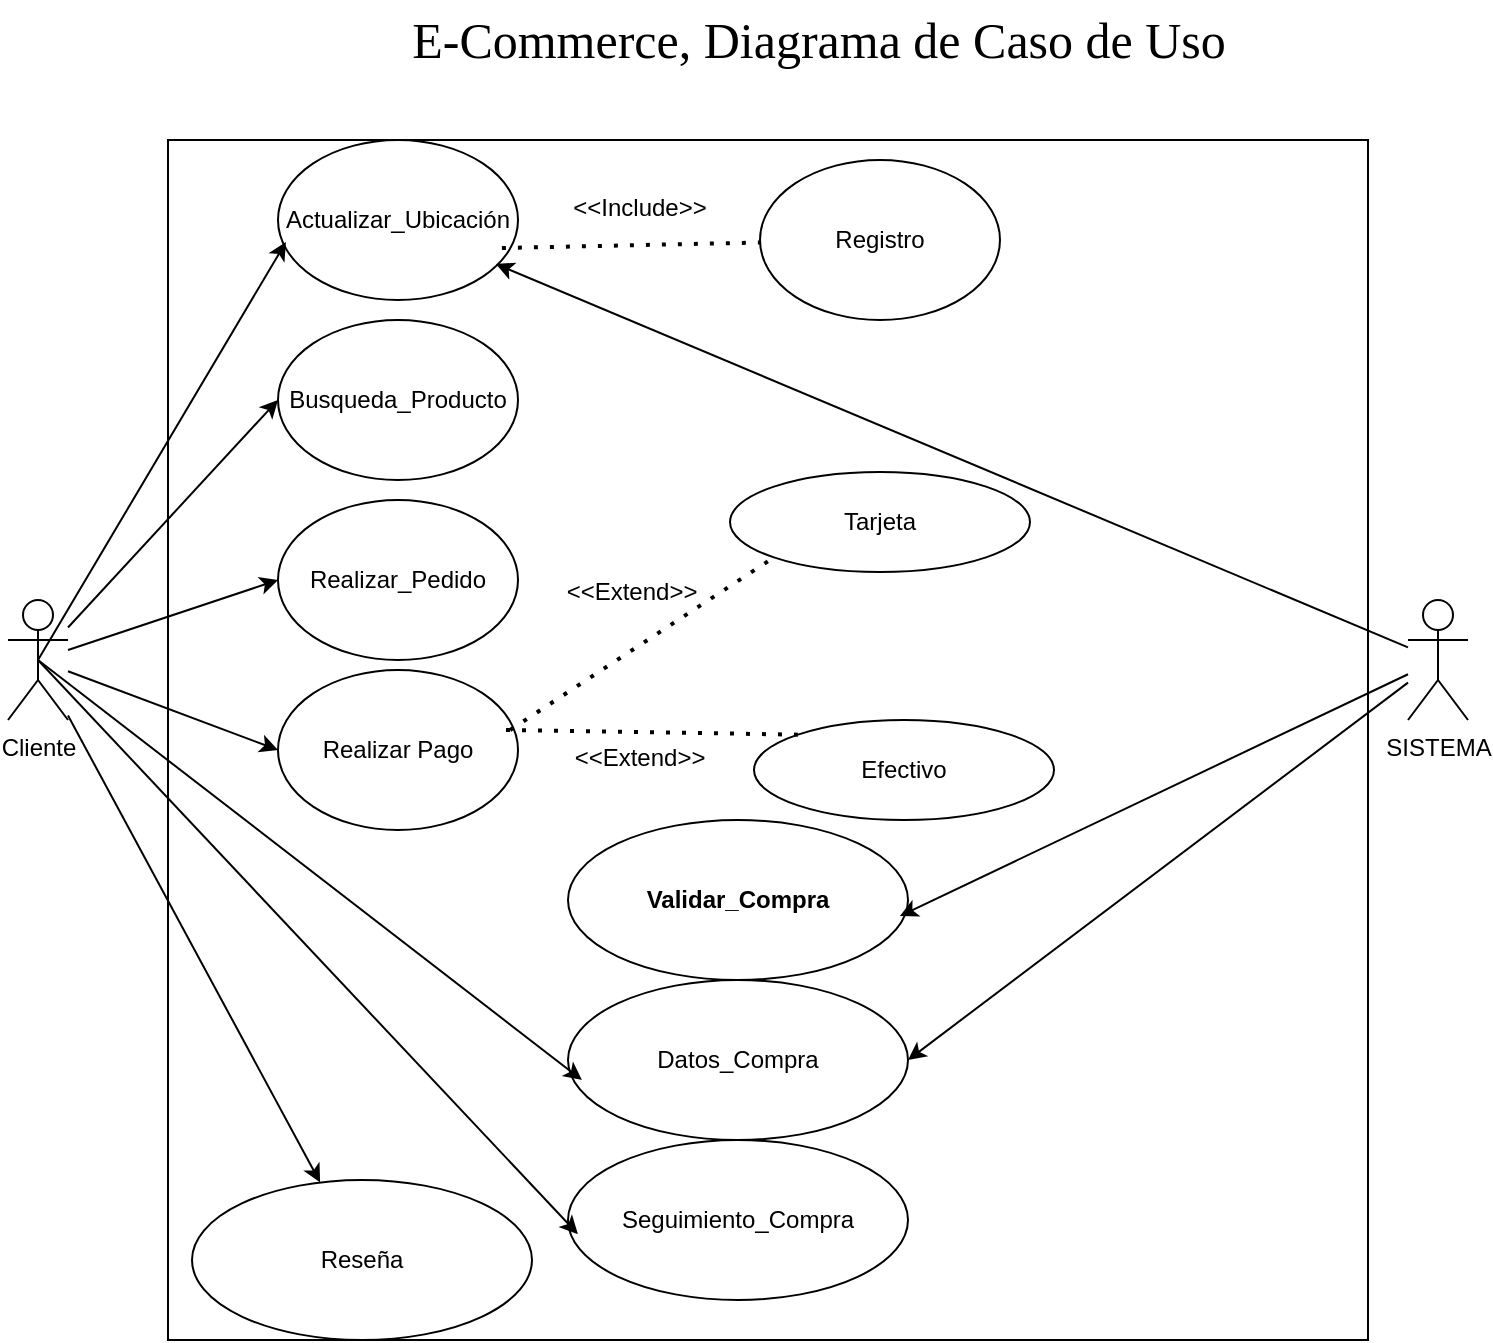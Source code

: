 <mxfile version="26.2.5" pages="5">
  <diagram name="Diagrama de Caso de Uso" id="9YKrnVWxPq8UeUcq-Yav">
    <mxGraphModel dx="1428" dy="733" grid="0" gridSize="10" guides="1" tooltips="1" connect="1" arrows="1" fold="1" page="1" pageScale="1" pageWidth="827" pageHeight="1169" math="0" shadow="0">
      <root>
        <mxCell id="0" />
        <mxCell id="1" parent="0" />
        <mxCell id="WOwhIQY1Etb2lJACntti-2" value="&lt;font style=&quot;font-size: 25px;&quot;&gt;E-Commerce, Diagrama de Caso de Uso&lt;/font&gt;" style="text;html=1;align=center;verticalAlign=middle;resizable=0;points=[];autosize=1;strokeColor=none;fillColor=none;fontFamily=Times New Roman;" vertex="1" parent="1">
          <mxGeometry x="220" y="40" width="430" height="40" as="geometry" />
        </mxCell>
        <mxCell id="WOwhIQY1Etb2lJACntti-4" value="" style="whiteSpace=wrap;html=1;aspect=fixed;" vertex="1" parent="1">
          <mxGeometry x="110" y="110" width="600" height="600" as="geometry" />
        </mxCell>
        <mxCell id="WOwhIQY1Etb2lJACntti-5" value="Cliente" style="shape=umlActor;verticalLabelPosition=bottom;verticalAlign=top;html=1;outlineConnect=0;" vertex="1" parent="1">
          <mxGeometry x="30" y="340" width="30" height="60" as="geometry" />
        </mxCell>
        <mxCell id="WOwhIQY1Etb2lJACntti-6" value="SISTEMA&lt;div&gt;&lt;br&gt;&lt;/div&gt;" style="shape=umlActor;verticalLabelPosition=bottom;verticalAlign=top;html=1;outlineConnect=0;" vertex="1" parent="1">
          <mxGeometry x="730" y="340" width="30" height="60" as="geometry" />
        </mxCell>
        <mxCell id="WOwhIQY1Etb2lJACntti-7" value="Actualizar_Ubicación" style="ellipse;whiteSpace=wrap;html=1;" vertex="1" parent="1">
          <mxGeometry x="165" y="110" width="120" height="80" as="geometry" />
        </mxCell>
        <mxCell id="WOwhIQY1Etb2lJACntti-8" value="Busqueda_Producto" style="ellipse;whiteSpace=wrap;html=1;" vertex="1" parent="1">
          <mxGeometry x="165" y="200" width="120" height="80" as="geometry" />
        </mxCell>
        <mxCell id="WOwhIQY1Etb2lJACntti-9" value="Realizar_Pedido" style="ellipse;whiteSpace=wrap;html=1;" vertex="1" parent="1">
          <mxGeometry x="165" y="290" width="120" height="80" as="geometry" />
        </mxCell>
        <mxCell id="WOwhIQY1Etb2lJACntti-10" value="Realizar Pago" style="ellipse;whiteSpace=wrap;html=1;" vertex="1" parent="1">
          <mxGeometry x="165" y="375" width="120" height="80" as="geometry" />
        </mxCell>
        <mxCell id="WOwhIQY1Etb2lJACntti-11" value="Tarjeta" style="ellipse;whiteSpace=wrap;html=1;" vertex="1" parent="1">
          <mxGeometry x="391" y="276" width="150" height="50" as="geometry" />
        </mxCell>
        <mxCell id="WOwhIQY1Etb2lJACntti-12" value="Efectivo" style="ellipse;whiteSpace=wrap;html=1;" vertex="1" parent="1">
          <mxGeometry x="403" y="400" width="150" height="50" as="geometry" />
        </mxCell>
        <mxCell id="WOwhIQY1Etb2lJACntti-13" value="" style="endArrow=none;dashed=1;html=1;dashPattern=1 3;strokeWidth=2;rounded=0;exitX=0.967;exitY=0.375;exitDx=0;exitDy=0;exitPerimeter=0;entryX=0;entryY=1;entryDx=0;entryDy=0;" edge="1" parent="1" source="WOwhIQY1Etb2lJACntti-10" target="WOwhIQY1Etb2lJACntti-11">
          <mxGeometry width="50" height="50" relative="1" as="geometry">
            <mxPoint x="390" y="300" as="sourcePoint" />
            <mxPoint x="440" y="250" as="targetPoint" />
          </mxGeometry>
        </mxCell>
        <mxCell id="WOwhIQY1Etb2lJACntti-14" value="" style="endArrow=none;dashed=1;html=1;dashPattern=1 3;strokeWidth=2;rounded=0;exitX=0.95;exitY=0.375;exitDx=0;exitDy=0;exitPerimeter=0;entryX=0;entryY=0;entryDx=0;entryDy=0;" edge="1" parent="1" source="WOwhIQY1Etb2lJACntti-10" target="WOwhIQY1Etb2lJACntti-12">
          <mxGeometry width="50" height="50" relative="1" as="geometry">
            <mxPoint x="306" y="390" as="sourcePoint" />
            <mxPoint x="392" y="343" as="targetPoint" />
          </mxGeometry>
        </mxCell>
        <mxCell id="WOwhIQY1Etb2lJACntti-16" value="&lt;b&gt;Validar_&lt;span style=&quot;background-color: transparent; color: light-dark(rgb(0, 0, 0), rgb(255, 255, 255));&quot;&gt;Compra&lt;/span&gt;&lt;/b&gt;" style="ellipse;whiteSpace=wrap;html=1;" vertex="1" parent="1">
          <mxGeometry x="310" y="450" width="170" height="80" as="geometry" />
        </mxCell>
        <mxCell id="WOwhIQY1Etb2lJACntti-19" value="Datos_Compra" style="ellipse;whiteSpace=wrap;html=1;" vertex="1" parent="1">
          <mxGeometry x="310" y="530" width="170" height="80" as="geometry" />
        </mxCell>
        <mxCell id="WOwhIQY1Etb2lJACntti-20" value="Seguimiento_Compra" style="ellipse;whiteSpace=wrap;html=1;" vertex="1" parent="1">
          <mxGeometry x="310" y="610" width="170" height="80" as="geometry" />
        </mxCell>
        <mxCell id="WOwhIQY1Etb2lJACntti-21" value="" style="endArrow=classic;html=1;rounded=0;exitX=0.5;exitY=0.5;exitDx=0;exitDy=0;exitPerimeter=0;entryX=0.033;entryY=0.638;entryDx=0;entryDy=0;entryPerimeter=0;" edge="1" parent="1" source="WOwhIQY1Etb2lJACntti-5" target="WOwhIQY1Etb2lJACntti-7">
          <mxGeometry width="50" height="50" relative="1" as="geometry">
            <mxPoint x="388" y="396" as="sourcePoint" />
            <mxPoint x="438" y="346" as="targetPoint" />
          </mxGeometry>
        </mxCell>
        <mxCell id="WOwhIQY1Etb2lJACntti-22" value="" style="endArrow=classic;html=1;rounded=0;entryX=0;entryY=0.5;entryDx=0;entryDy=0;" edge="1" parent="1" source="WOwhIQY1Etb2lJACntti-5" target="WOwhIQY1Etb2lJACntti-8">
          <mxGeometry width="50" height="50" relative="1" as="geometry">
            <mxPoint x="55" y="380" as="sourcePoint" />
            <mxPoint x="179" y="171" as="targetPoint" />
          </mxGeometry>
        </mxCell>
        <mxCell id="WOwhIQY1Etb2lJACntti-23" value="" style="endArrow=classic;html=1;rounded=0;entryX=0;entryY=0.5;entryDx=0;entryDy=0;" edge="1" parent="1" source="WOwhIQY1Etb2lJACntti-5" target="WOwhIQY1Etb2lJACntti-9">
          <mxGeometry width="50" height="50" relative="1" as="geometry">
            <mxPoint x="70" y="364" as="sourcePoint" />
            <mxPoint x="175" y="250" as="targetPoint" />
          </mxGeometry>
        </mxCell>
        <mxCell id="WOwhIQY1Etb2lJACntti-24" value="" style="endArrow=classic;html=1;rounded=0;entryX=0;entryY=0.5;entryDx=0;entryDy=0;" edge="1" parent="1" source="WOwhIQY1Etb2lJACntti-5" target="WOwhIQY1Etb2lJACntti-10">
          <mxGeometry width="50" height="50" relative="1" as="geometry">
            <mxPoint x="70" y="375" as="sourcePoint" />
            <mxPoint x="175" y="340" as="targetPoint" />
          </mxGeometry>
        </mxCell>
        <mxCell id="WOwhIQY1Etb2lJACntti-25" value="" style="endArrow=classic;html=1;rounded=0;entryX=0.041;entryY=0.625;entryDx=0;entryDy=0;exitX=0.5;exitY=0.5;exitDx=0;exitDy=0;exitPerimeter=0;entryPerimeter=0;" edge="1" parent="1" source="WOwhIQY1Etb2lJACntti-5" target="WOwhIQY1Etb2lJACntti-19">
          <mxGeometry width="50" height="50" relative="1" as="geometry">
            <mxPoint x="80" y="385" as="sourcePoint" />
            <mxPoint x="185" y="350" as="targetPoint" />
          </mxGeometry>
        </mxCell>
        <mxCell id="WOwhIQY1Etb2lJACntti-26" value="" style="endArrow=classic;html=1;rounded=0;entryX=0.029;entryY=0.588;entryDx=0;entryDy=0;exitX=0.5;exitY=0.5;exitDx=0;exitDy=0;exitPerimeter=0;entryPerimeter=0;" edge="1" parent="1" source="WOwhIQY1Etb2lJACntti-5" target="WOwhIQY1Etb2lJACntti-20">
          <mxGeometry width="50" height="50" relative="1" as="geometry">
            <mxPoint x="38" y="408" as="sourcePoint" />
            <mxPoint x="310" y="618" as="targetPoint" />
          </mxGeometry>
        </mxCell>
        <mxCell id="WOwhIQY1Etb2lJACntti-27" value="" style="endArrow=none;dashed=1;html=1;dashPattern=1 3;strokeWidth=2;rounded=0;exitX=0.933;exitY=0.675;exitDx=0;exitDy=0;exitPerimeter=0;" edge="1" parent="1" source="WOwhIQY1Etb2lJACntti-7" target="WOwhIQY1Etb2lJACntti-28">
          <mxGeometry width="50" height="50" relative="1" as="geometry">
            <mxPoint x="291" y="415" as="sourcePoint" />
            <mxPoint x="392" y="343" as="targetPoint" />
          </mxGeometry>
        </mxCell>
        <mxCell id="WOwhIQY1Etb2lJACntti-28" value="Registro" style="ellipse;whiteSpace=wrap;html=1;" vertex="1" parent="1">
          <mxGeometry x="406" y="120" width="120" height="80" as="geometry" />
        </mxCell>
        <mxCell id="WOwhIQY1Etb2lJACntti-29" value="&amp;lt;&amp;lt;Include&amp;gt;&amp;gt;" style="text;html=1;align=center;verticalAlign=middle;whiteSpace=wrap;rounded=0;" vertex="1" parent="1">
          <mxGeometry x="316" y="129" width="60" height="30" as="geometry" />
        </mxCell>
        <mxCell id="WOwhIQY1Etb2lJACntti-30" value="&amp;lt;&amp;lt;Extend&amp;gt;&amp;gt;" style="text;html=1;align=center;verticalAlign=middle;whiteSpace=wrap;rounded=0;" vertex="1" parent="1">
          <mxGeometry x="312" y="321" width="60" height="30" as="geometry" />
        </mxCell>
        <mxCell id="WOwhIQY1Etb2lJACntti-31" value="&amp;lt;&amp;lt;Extend&amp;gt;&amp;gt;" style="text;html=1;align=center;verticalAlign=middle;whiteSpace=wrap;rounded=0;" vertex="1" parent="1">
          <mxGeometry x="316" y="404" width="60" height="30" as="geometry" />
        </mxCell>
        <mxCell id="WOwhIQY1Etb2lJACntti-32" value="" style="endArrow=classic;html=1;rounded=0;entryX=0.908;entryY=0.775;entryDx=0;entryDy=0;entryPerimeter=0;" edge="1" parent="1" source="WOwhIQY1Etb2lJACntti-6" target="WOwhIQY1Etb2lJACntti-7">
          <mxGeometry width="50" height="50" relative="1" as="geometry">
            <mxPoint x="55" y="380" as="sourcePoint" />
            <mxPoint x="179" y="171" as="targetPoint" />
          </mxGeometry>
        </mxCell>
        <mxCell id="WOwhIQY1Etb2lJACntti-33" value="" style="endArrow=classic;html=1;rounded=0;entryX=0.976;entryY=0.6;entryDx=0;entryDy=0;entryPerimeter=0;" edge="1" parent="1" source="WOwhIQY1Etb2lJACntti-6" target="WOwhIQY1Etb2lJACntti-16">
          <mxGeometry width="50" height="50" relative="1" as="geometry">
            <mxPoint x="740" y="374" as="sourcePoint" />
            <mxPoint x="284" y="182" as="targetPoint" />
          </mxGeometry>
        </mxCell>
        <mxCell id="WOwhIQY1Etb2lJACntti-34" value="" style="endArrow=classic;html=1;rounded=0;entryX=1;entryY=0.5;entryDx=0;entryDy=0;" edge="1" parent="1" source="WOwhIQY1Etb2lJACntti-6" target="WOwhIQY1Etb2lJACntti-19">
          <mxGeometry width="50" height="50" relative="1" as="geometry">
            <mxPoint x="740" y="387" as="sourcePoint" />
            <mxPoint x="486" y="508" as="targetPoint" />
          </mxGeometry>
        </mxCell>
        <mxCell id="WOwhIQY1Etb2lJACntti-36" value="Reseña" style="ellipse;whiteSpace=wrap;html=1;" vertex="1" parent="1">
          <mxGeometry x="122" y="630" width="170" height="80" as="geometry" />
        </mxCell>
        <mxCell id="WOwhIQY1Etb2lJACntti-37" value="" style="endArrow=classic;html=1;rounded=0;" edge="1" parent="1" source="WOwhIQY1Etb2lJACntti-5" target="WOwhIQY1Etb2lJACntti-36">
          <mxGeometry width="50" height="50" relative="1" as="geometry">
            <mxPoint x="55" y="380" as="sourcePoint" />
            <mxPoint x="325" y="667" as="targetPoint" />
          </mxGeometry>
        </mxCell>
      </root>
    </mxGraphModel>
  </diagram>
  <diagram id="GOL2bKC9U7C8dM4_XHSu" name="Diagrama de Secuencia">
    <mxGraphModel dx="1428" dy="733" grid="0" gridSize="10" guides="1" tooltips="1" connect="1" arrows="1" fold="1" page="1" pageScale="1" pageWidth="827" pageHeight="1169" math="0" shadow="0">
      <root>
        <mxCell id="0" />
        <mxCell id="1" parent="0" />
        <mxCell id="D-plsg7UHbEB52UtSqdu-1" value="&lt;font style=&quot;font-size: 25px;&quot;&gt;E-Commerce, Diagrama de Secuencia&lt;/font&gt;&lt;div&gt;&lt;font style=&quot;font-size: 25px;&quot;&gt;&lt;br&gt;&lt;/font&gt;&lt;/div&gt;" style="text;html=1;align=center;verticalAlign=middle;resizable=0;points=[];autosize=1;strokeColor=none;fillColor=none;fontFamily=Times New Roman;labelBackgroundColor=none;fontColor=#143642;" parent="1" vertex="1">
          <mxGeometry x="235" y="24" width="400" height="72" as="geometry" />
        </mxCell>
        <mxCell id="uNo2tos7rm5FIzmG3yII-33" value="&lt;font style=&quot;vertical-align: inherit;&quot;&gt;&lt;font style=&quot;vertical-align: inherit;&quot;&gt;&lt;font style=&quot;vertical-align: inherit;&quot;&gt;&lt;font style=&quot;vertical-align: inherit;&quot;&gt;Interfaz&lt;/font&gt;&lt;/font&gt;&lt;/font&gt;&lt;/font&gt;" style="rounded=1;whiteSpace=wrap;html=1;labelBackgroundColor=none;fillColor=#FAE5C7;strokeColor=#0F8B8D;fontColor=#143642;" parent="1" vertex="1">
          <mxGeometry x="118" y="102" width="120" height="60" as="geometry" />
        </mxCell>
        <mxCell id="uNo2tos7rm5FIzmG3yII-34" value="&lt;font style=&quot;vertical-align: inherit;&quot;&gt;&lt;font style=&quot;vertical-align: inherit;&quot;&gt;Catálogo&lt;/font&gt;&lt;/font&gt;" style="rounded=1;whiteSpace=wrap;html=1;labelBackgroundColor=none;fillColor=#FAE5C7;strokeColor=#0F8B8D;fontColor=#143642;" parent="1" vertex="1">
          <mxGeometry x="268" y="104" width="120" height="60" as="geometry" />
        </mxCell>
        <mxCell id="uNo2tos7rm5FIzmG3yII-35" value="&lt;font style=&quot;vertical-align: inherit;&quot;&gt;&lt;font style=&quot;vertical-align: inherit;&quot;&gt;Carrito&lt;/font&gt;&lt;/font&gt;" style="rounded=1;whiteSpace=wrap;html=1;labelBackgroundColor=none;fillColor=#FAE5C7;strokeColor=#0F8B8D;fontColor=#143642;" parent="1" vertex="1">
          <mxGeometry x="418" y="104" width="120" height="60" as="geometry" />
        </mxCell>
        <mxCell id="uNo2tos7rm5FIzmG3yII-36" value="&lt;font style=&quot;vertical-align: inherit;&quot;&gt;&lt;font style=&quot;vertical-align: inherit;&quot;&gt;Base de datos&lt;/font&gt;&lt;/font&gt;" style="rounded=1;whiteSpace=wrap;html=1;labelBackgroundColor=none;fillColor=#FAE5C7;strokeColor=#0F8B8D;fontColor=#143642;" parent="1" vertex="1">
          <mxGeometry x="635" y="102" width="120" height="60" as="geometry" />
        </mxCell>
        <mxCell id="uNo2tos7rm5FIzmG3yII-37" value="" style="endArrow=none;dashed=1;html=1;rounded=0;entryX=0.5;entryY=1;entryDx=0;entryDy=0;labelBackgroundColor=none;strokeColor=#A8201A;fontColor=default;" parent="1" edge="1">
          <mxGeometry width="50" height="50" relative="1" as="geometry">
            <mxPoint x="177.5" y="224" as="sourcePoint" />
            <mxPoint x="177.5" y="164" as="targetPoint" />
            <Array as="points">
              <mxPoint x="177.5" y="214" />
            </Array>
          </mxGeometry>
        </mxCell>
        <mxCell id="uNo2tos7rm5FIzmG3yII-38" value="" style="endArrow=none;dashed=1;html=1;rounded=0;entryX=0.5;entryY=1;entryDx=0;entryDy=0;exitX=0.5;exitY=0;exitDx=0;exitDy=0;labelBackgroundColor=none;strokeColor=#A8201A;fontColor=default;" parent="1" source="uNo2tos7rm5FIzmG3yII-44" edge="1">
          <mxGeometry width="50" height="50" relative="1" as="geometry">
            <mxPoint x="327.5" y="224" as="sourcePoint" />
            <mxPoint x="327.5" y="164" as="targetPoint" />
            <Array as="points">
              <mxPoint x="327.5" y="194" />
            </Array>
          </mxGeometry>
        </mxCell>
        <mxCell id="uNo2tos7rm5FIzmG3yII-39" value="" style="endArrow=none;dashed=1;html=1;rounded=0;labelBackgroundColor=none;strokeColor=#A8201A;fontColor=default;" parent="1" source="QoKg7n3v38N7Jek8IemS-7" target="uNo2tos7rm5FIzmG3yII-35" edge="1">
          <mxGeometry width="50" height="50" relative="1" as="geometry">
            <mxPoint x="478" y="742" as="sourcePoint" />
            <mxPoint x="477.5" y="174" as="targetPoint" />
          </mxGeometry>
        </mxCell>
        <mxCell id="uNo2tos7rm5FIzmG3yII-40" value="" style="endArrow=none;dashed=1;html=1;rounded=0;entryX=0.5;entryY=1;entryDx=0;entryDy=0;labelBackgroundColor=none;strokeColor=#A8201A;fontColor=default;" parent="1" edge="1">
          <mxGeometry width="50" height="50" relative="1" as="geometry">
            <mxPoint x="698" y="254" as="sourcePoint" />
            <mxPoint x="697.5" y="194" as="targetPoint" />
          </mxGeometry>
        </mxCell>
        <mxCell id="uNo2tos7rm5FIzmG3yII-41" value="" style="rounded=0;whiteSpace=wrap;html=1;labelBackgroundColor=none;fillColor=#FAE5C7;strokeColor=#0F8B8D;fontColor=#143642;" parent="1" vertex="1">
          <mxGeometry x="168" y="224" width="20" height="210" as="geometry" />
        </mxCell>
        <mxCell id="uNo2tos7rm5FIzmG3yII-42" value="" style="endArrow=classic;html=1;rounded=0;exitX=1;exitY=0;exitDx=0;exitDy=0;labelBackgroundColor=none;strokeColor=#A8201A;fontColor=default;" parent="1" source="uNo2tos7rm5FIzmG3yII-41" edge="1">
          <mxGeometry width="50" height="50" relative="1" as="geometry">
            <mxPoint x="188" y="224" as="sourcePoint" />
            <mxPoint x="318" y="224" as="targetPoint" />
          </mxGeometry>
        </mxCell>
        <mxCell id="uNo2tos7rm5FIzmG3yII-43" value="&lt;font style=&quot;vertical-align: inherit;&quot;&gt;&lt;font style=&quot;vertical-align: inherit;&quot;&gt;2. Buscamos Producto&lt;/font&gt;&lt;/font&gt;" style="text;html=1;align=center;verticalAlign=middle;resizable=0;points=[];autosize=1;strokeColor=none;fillColor=none;labelBackgroundColor=none;fontColor=#143642;" parent="1" vertex="1">
          <mxGeometry x="179" y="196" width="139" height="26" as="geometry" />
        </mxCell>
        <mxCell id="uNo2tos7rm5FIzmG3yII-44" value="" style="rounded=0;whiteSpace=wrap;html=1;labelBackgroundColor=none;fillColor=#FAE5C7;strokeColor=#0F8B8D;fontColor=#143642;" parent="1" vertex="1">
          <mxGeometry x="318" y="234" width="20" height="440" as="geometry" />
        </mxCell>
        <mxCell id="uNo2tos7rm5FIzmG3yII-45" value="" style="endArrow=classic;html=1;rounded=0;exitX=1;exitY=0;exitDx=0;exitDy=0;entryX=0;entryY=0;entryDx=0;entryDy=0;labelBackgroundColor=none;strokeColor=#A8201A;fontColor=default;" parent="1" source="uNo2tos7rm5FIzmG3yII-44" target="uNo2tos7rm5FIzmG3yII-47" edge="1">
          <mxGeometry width="50" height="50" relative="1" as="geometry">
            <mxPoint x="358" y="244" as="sourcePoint" />
            <mxPoint x="458" y="234" as="targetPoint" />
          </mxGeometry>
        </mxCell>
        <mxCell id="uNo2tos7rm5FIzmG3yII-46" value="&lt;font style=&quot;vertical-align: inherit;&quot;&gt;&lt;font style=&quot;vertical-align: inherit;&quot;&gt;3.Seleccionamos producto&lt;/font&gt;&lt;/font&gt;" style="text;html=1;align=center;verticalAlign=middle;resizable=0;points=[];autosize=1;strokeColor=none;fillColor=none;labelBackgroundColor=none;fontColor=#143642;" parent="1" vertex="1">
          <mxGeometry x="323" y="205" width="159" height="26" as="geometry" />
        </mxCell>
        <mxCell id="uNo2tos7rm5FIzmG3yII-47" value="" style="rounded=0;whiteSpace=wrap;html=1;labelBackgroundColor=none;fillColor=#FAE5C7;strokeColor=#0F8B8D;fontColor=#143642;" parent="1" vertex="1">
          <mxGeometry x="468" y="233" width="20" height="47" as="geometry" />
        </mxCell>
        <mxCell id="uNo2tos7rm5FIzmG3yII-48" value="" style="endArrow=classic;html=1;rounded=0;exitX=1;exitY=1;exitDx=0;exitDy=0;entryX=1;entryY=0.647;entryDx=0;entryDy=0;entryPerimeter=0;labelBackgroundColor=none;strokeColor=#A8201A;fontColor=default;" parent="1" source="uNo2tos7rm5FIzmG3yII-47" target="QoKg7n3v38N7Jek8IemS-7" edge="1">
          <mxGeometry width="50" height="50" relative="1" as="geometry">
            <mxPoint x="488" y="244" as="sourcePoint" />
            <mxPoint x="553" y="347" as="targetPoint" />
            <Array as="points">
              <mxPoint x="550" y="280" />
              <mxPoint x="550" y="342" />
            </Array>
          </mxGeometry>
        </mxCell>
        <mxCell id="uNo2tos7rm5FIzmG3yII-49" value="&lt;font style=&quot;vertical-align: inherit;&quot;&gt;&lt;font style=&quot;vertical-align: inherit;&quot;&gt;4.Agregamos al carrito&lt;/font&gt;&lt;/font&gt;" style="text;html=1;align=center;verticalAlign=middle;resizable=0;points=[];autosize=1;strokeColor=none;fillColor=none;labelBackgroundColor=none;fontColor=#143642;" parent="1" vertex="1">
          <mxGeometry x="549" y="298" width="139" height="26" as="geometry" />
        </mxCell>
        <mxCell id="uNo2tos7rm5FIzmG3yII-50" value="" style="rounded=0;whiteSpace=wrap;html=1;labelBackgroundColor=none;fillColor=#FAE5C7;strokeColor=#0F8B8D;fontColor=#143642;" parent="1" vertex="1">
          <mxGeometry x="688" y="252" width="20" height="532" as="geometry" />
        </mxCell>
        <mxCell id="uNo2tos7rm5FIzmG3yII-51" value="" style="endArrow=none;dashed=1;html=1;rounded=0;entryX=0.5;entryY=1;entryDx=0;entryDy=0;labelBackgroundColor=none;strokeColor=#A8201A;fontColor=default;" parent="1" edge="1">
          <mxGeometry width="50" height="50" relative="1" as="geometry">
            <mxPoint x="177.5" y="494" as="sourcePoint" />
            <mxPoint x="177.5" y="434" as="targetPoint" />
            <Array as="points">
              <mxPoint x="177.5" y="484" />
            </Array>
          </mxGeometry>
        </mxCell>
        <mxCell id="uNo2tos7rm5FIzmG3yII-52" value="" style="rounded=0;whiteSpace=wrap;html=1;labelBackgroundColor=none;fillColor=#FAE5C7;strokeColor=#0F8B8D;fontColor=#143642;" parent="1" vertex="1">
          <mxGeometry x="168" y="464" width="20" height="320" as="geometry" />
        </mxCell>
        <mxCell id="uNo2tos7rm5FIzmG3yII-53" value="" style="endArrow=classic;html=1;rounded=0;exitX=1;exitY=0;exitDx=0;exitDy=0;entryX=0.5;entryY=1;entryDx=0;entryDy=0;labelBackgroundColor=none;strokeColor=#A8201A;fontColor=default;" parent="1" target="uNo2tos7rm5FIzmG3yII-44" edge="1">
          <mxGeometry width="50" height="50" relative="1" as="geometry">
            <mxPoint x="178" y="673" as="sourcePoint" />
            <mxPoint x="308" y="673" as="targetPoint" />
          </mxGeometry>
        </mxCell>
        <mxCell id="uNo2tos7rm5FIzmG3yII-54" value="" style="endArrow=classic;html=1;rounded=0;exitX=1;exitY=0;exitDx=0;exitDy=0;labelBackgroundColor=none;strokeColor=#A8201A;fontColor=default;" parent="1" edge="1">
          <mxGeometry width="50" height="50" relative="1" as="geometry">
            <mxPoint x="328" y="674" as="sourcePoint" />
            <mxPoint x="412" y="674" as="targetPoint" />
            <Array as="points" />
          </mxGeometry>
        </mxCell>
        <mxCell id="uNo2tos7rm5FIzmG3yII-55" value="" style="endArrow=classic;html=1;rounded=0;exitX=1;exitY=0;exitDx=0;exitDy=0;entryX=0;entryY=0.788;entryDx=0;entryDy=0;entryPerimeter=0;labelBackgroundColor=none;strokeColor=#A8201A;fontColor=default;" parent="1" target="uNo2tos7rm5FIzmG3yII-50" edge="1">
          <mxGeometry width="50" height="50" relative="1" as="geometry">
            <mxPoint x="468" y="673" as="sourcePoint" />
            <mxPoint x="598" y="673" as="targetPoint" />
          </mxGeometry>
        </mxCell>
        <mxCell id="uNo2tos7rm5FIzmG3yII-56" value="" style="endArrow=classic;html=1;rounded=0;exitX=0.15;exitY=0.432;exitDx=0;exitDy=0;exitPerimeter=0;entryX=0.85;entryY=0.557;entryDx=0;entryDy=0;entryPerimeter=0;dashed=1;dashPattern=12 12;labelBackgroundColor=none;strokeColor=#A8201A;fontColor=default;" parent="1" source="uNo2tos7rm5FIzmG3yII-50" target="uNo2tos7rm5FIzmG3yII-44" edge="1">
          <mxGeometry width="50" height="50" relative="1" as="geometry">
            <mxPoint x="528" y="484" as="sourcePoint" />
            <mxPoint x="658" y="484" as="targetPoint" />
          </mxGeometry>
        </mxCell>
        <mxCell id="uNo2tos7rm5FIzmG3yII-57" value="" style="endArrow=classic;html=1;rounded=0;exitX=0.05;exitY=0.527;exitDx=0;exitDy=0;exitPerimeter=0;entryX=0.85;entryY=0.557;entryDx=0;entryDy=0;entryPerimeter=0;dashed=1;dashPattern=12 12;labelBackgroundColor=none;strokeColor=#A8201A;fontColor=default;" parent="1" source="uNo2tos7rm5FIzmG3yII-44" edge="1">
          <mxGeometry width="50" height="50" relative="1" as="geometry">
            <mxPoint x="534" y="467" as="sourcePoint" />
            <mxPoint x="178" y="464" as="targetPoint" />
          </mxGeometry>
        </mxCell>
        <mxCell id="uNo2tos7rm5FIzmG3yII-58" value="&lt;font style=&quot;vertical-align: inherit;&quot;&gt;&lt;font style=&quot;vertical-align: inherit;&quot;&gt;Realizar Operación&lt;/font&gt;&lt;/font&gt;" style="text;html=1;align=center;verticalAlign=middle;resizable=0;points=[];autosize=1;strokeColor=none;fillColor=none;labelBackgroundColor=none;fontColor=#143642;" parent="1" vertex="1">
          <mxGeometry x="183" y="434" width="130" height="30" as="geometry" />
        </mxCell>
        <mxCell id="uNo2tos7rm5FIzmG3yII-59" value="&lt;font style=&quot;vertical-align: inherit;&quot;&gt;&lt;font style=&quot;vertical-align: inherit;&quot;&gt;Datos Validados&lt;/font&gt;&lt;/font&gt;" style="text;html=1;align=center;verticalAlign=middle;resizable=0;points=[];autosize=1;strokeColor=none;fillColor=none;labelBackgroundColor=none;fontColor=#143642;" parent="1" vertex="1">
          <mxGeometry x="358" y="454" width="110" height="30" as="geometry" />
        </mxCell>
        <mxCell id="uNo2tos7rm5FIzmG3yII-60" value="&lt;font style=&quot;vertical-align: inherit;&quot;&gt;&lt;font style=&quot;vertical-align: inherit;&quot;&gt;4 Seleccionar Operación&lt;/font&gt;&lt;/font&gt;" style="text;html=1;align=center;verticalAlign=middle;resizable=0;points=[];autosize=1;strokeColor=none;fillColor=none;labelBackgroundColor=none;fontColor=#143642;" parent="1" vertex="1">
          <mxGeometry x="178" y="644" width="150" height="30" as="geometry" />
        </mxCell>
        <mxCell id="uNo2tos7rm5FIzmG3yII-61" value="&lt;font style=&quot;vertical-align: inherit;&quot;&gt;&lt;font style=&quot;vertical-align: inherit;&quot;&gt;5 Depositar Dinero&lt;/font&gt;&lt;/font&gt;" style="text;html=1;align=center;verticalAlign=middle;resizable=0;points=[];autosize=1;strokeColor=none;fillColor=none;labelBackgroundColor=none;fontColor=#143642;" parent="1" vertex="1">
          <mxGeometry x="338" y="599" width="120" height="30" as="geometry" />
        </mxCell>
        <mxCell id="uNo2tos7rm5FIzmG3yII-62" value="&lt;font style=&quot;vertical-align: inherit;&quot;&gt;&lt;font style=&quot;vertical-align: inherit;&quot;&gt;6 Actualizar cuenta&lt;/font&gt;&lt;/font&gt;" style="text;html=1;align=center;verticalAlign=middle;resizable=0;points=[];autosize=1;strokeColor=none;fillColor=none;labelBackgroundColor=none;fontColor=#143642;" parent="1" vertex="1">
          <mxGeometry x="523" y="639" width="120" height="30" as="geometry" />
        </mxCell>
        <mxCell id="uNo2tos7rm5FIzmG3yII-63" value="" style="endArrow=classic;html=1;rounded=0;exitX=0.15;exitY=0.432;exitDx=0;exitDy=0;exitPerimeter=0;entryX=1;entryY=1;entryDx=0;entryDy=0;dashed=1;dashPattern=12 12;labelBackgroundColor=none;strokeColor=#A8201A;fontColor=default;" parent="1" target="uNo2tos7rm5FIzmG3yII-52" edge="1">
          <mxGeometry width="50" height="50" relative="1" as="geometry">
            <mxPoint x="694" y="784" as="sourcePoint" />
            <mxPoint x="338" y="781" as="targetPoint" />
          </mxGeometry>
        </mxCell>
        <mxCell id="uNo2tos7rm5FIzmG3yII-64" value="&lt;font style=&quot;vertical-align: inherit;&quot;&gt;&lt;font style=&quot;vertical-align: inherit;&quot;&gt;Transacción Completada&lt;/font&gt;&lt;/font&gt;" style="text;html=1;align=center;verticalAlign=middle;resizable=0;points=[];autosize=1;strokeColor=none;fillColor=none;labelBackgroundColor=none;fontColor=#143642;" parent="1" vertex="1">
          <mxGeometry x="323" y="754" width="160" height="30" as="geometry" />
        </mxCell>
        <mxCell id="QoKg7n3v38N7Jek8IemS-1" value="Cliente" style="shape=umlActor;verticalLabelPosition=bottom;verticalAlign=top;html=1;outlineConnect=0;labelBackgroundColor=none;fillColor=#FAE5C7;strokeColor=#0F8B8D;fontColor=#143642;" parent="1" vertex="1">
          <mxGeometry x="30" y="113" width="30" height="60" as="geometry" />
        </mxCell>
        <mxCell id="QoKg7n3v38N7Jek8IemS-3" value="" style="edgeStyle=orthogonalEdgeStyle;rounded=0;orthogonalLoop=1;jettySize=auto;html=1;labelBackgroundColor=none;strokeColor=#A8201A;fontColor=default;" parent="1" source="QoKg7n3v38N7Jek8IemS-2" target="QoKg7n3v38N7Jek8IemS-1" edge="1">
          <mxGeometry relative="1" as="geometry" />
        </mxCell>
        <mxCell id="QoKg7n3v38N7Jek8IemS-2" value="" style="rounded=0;whiteSpace=wrap;html=1;labelBackgroundColor=none;fillColor=#FAE5C7;strokeColor=#0F8B8D;fontColor=#143642;" parent="1" vertex="1">
          <mxGeometry x="35" y="217" width="20" height="210" as="geometry" />
        </mxCell>
        <mxCell id="QoKg7n3v38N7Jek8IemS-4" value="" style="endArrow=classic;html=1;rounded=0;exitX=1;exitY=0;exitDx=0;exitDy=0;entryX=-0.02;entryY=0.867;entryDx=0;entryDy=0;entryPerimeter=0;labelBackgroundColor=none;strokeColor=#A8201A;fontColor=default;" parent="1" source="QoKg7n3v38N7Jek8IemS-2" target="uNo2tos7rm5FIzmG3yII-43" edge="1">
          <mxGeometry width="50" height="50" relative="1" as="geometry">
            <mxPoint x="498" y="252" as="sourcePoint" />
            <mxPoint x="698" y="254" as="targetPoint" />
          </mxGeometry>
        </mxCell>
        <mxCell id="QoKg7n3v38N7Jek8IemS-5" value="&lt;font style=&quot;vertical-align: inherit;&quot;&gt;&lt;font style=&quot;vertical-align: inherit;&quot;&gt;Actualiza ubicación&lt;/font&gt;&lt;/font&gt;" style="text;html=1;align=center;verticalAlign=middle;resizable=0;points=[];autosize=1;strokeColor=none;fillColor=none;labelBackgroundColor=none;fontColor=#143642;" parent="1" vertex="1">
          <mxGeometry x="49" y="189" width="121" height="26" as="geometry" />
        </mxCell>
        <mxCell id="QoKg7n3v38N7Jek8IemS-6" value="&lt;font style=&quot;vertical-align: inherit;&quot;&gt;&lt;font style=&quot;vertical-align: inherit; font-size: 10px;&quot;&gt;1. Abrir Interfaz&lt;/font&gt;&lt;/font&gt;" style="text;html=1;align=center;verticalAlign=middle;resizable=0;points=[];autosize=1;strokeColor=none;fillColor=none;labelBackgroundColor=none;fontColor=#143642;" parent="1" vertex="1">
          <mxGeometry x="69" y="168" width="86" height="26" as="geometry" />
        </mxCell>
        <mxCell id="zKlmbGHcwTh0YLtHwTqi-1" value="" style="endArrow=none;dashed=1;html=1;rounded=0;labelBackgroundColor=none;strokeColor=#A8201A;fontColor=default;" parent="1" target="QoKg7n3v38N7Jek8IemS-7" edge="1">
          <mxGeometry width="50" height="50" relative="1" as="geometry">
            <mxPoint x="478" y="742" as="sourcePoint" />
            <mxPoint x="478" y="164" as="targetPoint" />
          </mxGeometry>
        </mxCell>
        <mxCell id="QoKg7n3v38N7Jek8IemS-7" value="" style="rounded=0;whiteSpace=wrap;html=1;labelBackgroundColor=none;fillColor=#FAE5C7;strokeColor=#0F8B8D;fontColor=#143642;" parent="1" vertex="1">
          <mxGeometry x="466" y="298" width="20" height="68" as="geometry" />
        </mxCell>
        <mxCell id="zKlmbGHcwTh0YLtHwTqi-3" value="" style="endArrow=classic;html=1;rounded=0;exitX=-0.2;exitY=0.603;exitDx=0;exitDy=0;exitPerimeter=0;dashed=1;dashPattern=12 12;entryX=0.8;entryY=0.567;entryDx=0;entryDy=0;entryPerimeter=0;labelBackgroundColor=none;strokeColor=#A8201A;fontColor=default;" parent="1" source="QoKg7n3v38N7Jek8IemS-7" target="QoKg7n3v38N7Jek8IemS-2" edge="1">
          <mxGeometry width="50" height="50" relative="1" as="geometry">
            <mxPoint x="701" y="492" as="sourcePoint" />
            <mxPoint x="345" y="489" as="targetPoint" />
          </mxGeometry>
        </mxCell>
      </root>
    </mxGraphModel>
  </diagram>
  <diagram id="u85Rz7WTaVoAcbshfo36" name="Diagrama de Colaboraciòn">
    <mxGraphModel dx="1428" dy="733" grid="0" gridSize="10" guides="1" tooltips="1" connect="1" arrows="1" fold="1" page="1" pageScale="1" pageWidth="827" pageHeight="1169" math="0" shadow="0" adaptiveColors="none">
      <root>
        <mxCell id="0" />
        <mxCell id="1" parent="0" />
        <mxCell id="9FdqawGJA9SgIzqtG-MX-1" value="&lt;font style=&quot;font-size: 25px;&quot;&gt;E-Commerce, Diagrama de Colaboraciòn&lt;/font&gt;" style="text;html=1;align=center;verticalAlign=middle;resizable=0;points=[];autosize=1;strokeColor=none;fillColor=none;fontFamily=Times New Roman;labelBackgroundColor=none;fontColor=#143642;" vertex="1" parent="1">
          <mxGeometry x="198" y="39" width="433" height="42" as="geometry" />
        </mxCell>
        <mxCell id="t_j3Js6Uhx8zuk6ToY_z-1" value="Interfaz&lt;div&gt;&lt;br&gt;&lt;/div&gt;" style="rounded=0;whiteSpace=wrap;html=1;fillColor=none;labelBackgroundColor=none;strokeColor=#0F8B8D;fontColor=#143642;" vertex="1" parent="1">
          <mxGeometry x="354" y="301" width="120" height="60" as="geometry" />
        </mxCell>
        <mxCell id="t_j3Js6Uhx8zuk6ToY_z-2" value="&lt;div&gt;Base de Datos&lt;/div&gt;" style="rounded=0;whiteSpace=wrap;html=1;fillColor=none;labelBackgroundColor=none;strokeColor=#0F8B8D;fontColor=#143642;" vertex="1" parent="1">
          <mxGeometry x="610" y="139" width="120" height="60" as="geometry" />
        </mxCell>
        <mxCell id="t_j3Js6Uhx8zuk6ToY_z-3" value="&lt;div&gt;Catàlogo&lt;/div&gt;" style="rounded=0;whiteSpace=wrap;html=1;fillColor=none;labelBackgroundColor=none;strokeColor=#0F8B8D;fontColor=#143642;" vertex="1" parent="1">
          <mxGeometry x="119" y="463" width="120" height="60" as="geometry" />
        </mxCell>
        <mxCell id="t_j3Js6Uhx8zuk6ToY_z-4" value="&lt;div&gt;Carrito&lt;/div&gt;" style="rounded=0;whiteSpace=wrap;html=1;fillColor=none;labelBackgroundColor=none;strokeColor=#0F8B8D;fontColor=#143642;" vertex="1" parent="1">
          <mxGeometry x="623" y="463" width="120" height="60" as="geometry" />
        </mxCell>
        <mxCell id="P6pS7jFeYsXEBiUpbQGD-1" value="Cliente" style="shape=umlActor;verticalLabelPosition=bottom;verticalAlign=top;html=1;outlineConnect=0;fillColor=none;labelBackgroundColor=none;strokeColor=#0F8B8D;fontColor=#143642;" vertex="1" parent="1">
          <mxGeometry x="119" y="114" width="30" height="60" as="geometry" />
        </mxCell>
        <mxCell id="CW_T_8S293md12Krvwdw-3" value="" style="endArrow=none;html=1;rounded=0;entryX=0;entryY=0.25;entryDx=0;entryDy=0;fillColor=none;labelBackgroundColor=none;strokeColor=#A8201A;fontColor=default;" edge="1" parent="1" target="t_j3Js6Uhx8zuk6ToY_z-1">
          <mxGeometry width="50" height="50" relative="1" as="geometry">
            <mxPoint x="154" y="151" as="sourcePoint" />
            <mxPoint x="344" y="302" as="targetPoint" />
          </mxGeometry>
        </mxCell>
        <mxCell id="CW_T_8S293md12Krvwdw-4" value="" style="endArrow=none;html=1;rounded=0;exitX=1.008;exitY=0.383;exitDx=0;exitDy=0;exitPerimeter=0;fillColor=none;labelBackgroundColor=none;strokeColor=#A8201A;fontColor=default;" edge="1" parent="1" source="t_j3Js6Uhx8zuk6ToY_z-1">
          <mxGeometry width="50" height="50" relative="1" as="geometry">
            <mxPoint x="467" y="187" as="sourcePoint" />
            <mxPoint x="609" y="191" as="targetPoint" />
          </mxGeometry>
        </mxCell>
        <mxCell id="CW_T_8S293md12Krvwdw-5" value="" style="endArrow=none;html=1;rounded=0;entryX=0;entryY=0.75;entryDx=0;entryDy=0;exitX=1;exitY=0;exitDx=0;exitDy=0;fillColor=none;labelBackgroundColor=none;strokeColor=#A8201A;fontColor=default;" edge="1" parent="1" source="t_j3Js6Uhx8zuk6ToY_z-3" target="t_j3Js6Uhx8zuk6ToY_z-1">
          <mxGeometry width="50" height="50" relative="1" as="geometry">
            <mxPoint x="305" y="404" as="sourcePoint" />
            <mxPoint x="505" y="569" as="targetPoint" />
          </mxGeometry>
        </mxCell>
        <mxCell id="CW_T_8S293md12Krvwdw-6" value="" style="endArrow=none;html=1;rounded=0;entryX=0.008;entryY=0.117;entryDx=0;entryDy=0;exitX=1;exitY=0.75;exitDx=0;exitDy=0;entryPerimeter=0;fillColor=none;labelBackgroundColor=none;strokeColor=#A8201A;fontColor=default;" edge="1" parent="1" source="t_j3Js6Uhx8zuk6ToY_z-1" target="t_j3Js6Uhx8zuk6ToY_z-4">
          <mxGeometry width="50" height="50" relative="1" as="geometry">
            <mxPoint x="474" y="341" as="sourcePoint" />
            <mxPoint x="674" y="506" as="targetPoint" />
          </mxGeometry>
        </mxCell>
        <mxCell id="CW_T_8S293md12Krvwdw-7" value="" style="endArrow=classic;html=1;rounded=0;fillColor=none;labelBackgroundColor=none;strokeColor=#A8201A;fontColor=default;" edge="1" parent="1">
          <mxGeometry width="50" height="50" relative="1" as="geometry">
            <mxPoint x="242" y="197" as="sourcePoint" />
            <mxPoint x="294" y="245" as="targetPoint" />
          </mxGeometry>
        </mxCell>
        <mxCell id="CW_T_8S293md12Krvwdw-8" value="" style="endArrow=classic;html=1;rounded=0;fillColor=none;labelBackgroundColor=none;strokeColor=#A8201A;fontColor=default;" edge="1" parent="1">
          <mxGeometry width="50" height="50" relative="1" as="geometry">
            <mxPoint x="540" y="376" as="sourcePoint" />
            <mxPoint x="592" y="424" as="targetPoint" />
          </mxGeometry>
        </mxCell>
        <mxCell id="CW_T_8S293md12Krvwdw-9" value="" style="endArrow=classic;html=1;rounded=0;fillColor=none;labelBackgroundColor=none;strokeColor=#A8201A;fontColor=default;" edge="1" parent="1">
          <mxGeometry width="50" height="50" relative="1" as="geometry">
            <mxPoint x="279" y="279" as="sourcePoint" />
            <mxPoint x="226" y="232" as="targetPoint" />
          </mxGeometry>
        </mxCell>
        <mxCell id="CW_T_8S293md12Krvwdw-11" value="" style="endArrow=classic;html=1;rounded=0;fillColor=none;labelBackgroundColor=none;strokeColor=#A8201A;fontColor=default;" edge="1" parent="1">
          <mxGeometry width="50" height="50" relative="1" as="geometry">
            <mxPoint x="568" y="450" as="sourcePoint" />
            <mxPoint x="515" y="403" as="targetPoint" />
          </mxGeometry>
        </mxCell>
        <mxCell id="CW_T_8S293md12Krvwdw-12" value="" style="endArrow=classic;html=1;rounded=0;fillColor=none;labelBackgroundColor=none;strokeColor=#A8201A;fontColor=default;" edge="1" parent="1">
          <mxGeometry width="50" height="50" relative="1" as="geometry">
            <mxPoint x="500" y="280" as="sourcePoint" />
            <mxPoint x="551" y="218" as="targetPoint" />
          </mxGeometry>
        </mxCell>
        <mxCell id="CW_T_8S293md12Krvwdw-13" value="" style="endArrow=classic;html=1;rounded=0;fillColor=none;labelBackgroundColor=none;strokeColor=#A8201A;fontColor=default;" edge="1" parent="1">
          <mxGeometry width="50" height="50" relative="1" as="geometry">
            <mxPoint x="334" y="394" as="sourcePoint" />
            <mxPoint x="288" y="442" as="targetPoint" />
            <Array as="points">
              <mxPoint x="308" y="420" />
            </Array>
          </mxGeometry>
        </mxCell>
        <mxCell id="CW_T_8S293md12Krvwdw-14" value="" style="endArrow=classic;html=1;rounded=0;fillColor=none;labelBackgroundColor=none;strokeColor=#A8201A;fontColor=default;" edge="1" parent="1">
          <mxGeometry width="50" height="50" relative="1" as="geometry">
            <mxPoint x="575" y="257" as="sourcePoint" />
            <mxPoint x="529" y="299" as="targetPoint" />
          </mxGeometry>
        </mxCell>
        <mxCell id="CW_T_8S293md12Krvwdw-15" value="" style="endArrow=classic;html=1;rounded=0;fillColor=none;labelBackgroundColor=none;strokeColor=#A8201A;fontColor=default;" edge="1" parent="1">
          <mxGeometry width="50" height="50" relative="1" as="geometry">
            <mxPoint x="271" y="409" as="sourcePoint" />
            <mxPoint x="323" y="358" as="targetPoint" />
          </mxGeometry>
        </mxCell>
        <mxCell id="2dnWLkbe2RUwaXTc7gD6-1" value="&lt;font style=&quot;vertical-align: inherit;&quot;&gt;&lt;font style=&quot;vertical-align: inherit;&quot;&gt;&lt;font style=&quot;color: rgb(102, 178, 255);&quot;&gt;&lt;b&gt;1-.&quot;Actualiza ubicación&quot;&lt;/b&gt;&lt;/font&gt;&lt;br&gt;&lt;b&gt;2-.&quot;Mètodo de Pago&quot;&lt;br&gt;11-. &quot;Entrega de Pedido&quot;&lt;/b&gt;&lt;/font&gt;&lt;/font&gt;" style="text;html=1;align=center;verticalAlign=middle;resizable=0;points=[];autosize=1;fillColor=none;labelBackgroundColor=none;fontColor=#143642;" vertex="1" parent="1">
          <mxGeometry x="230" y="137" width="158" height="55" as="geometry" />
        </mxCell>
        <mxCell id="2dnWLkbe2RUwaXTc7gD6-2" value="&lt;font style=&quot;vertical-align: inherit;&quot;&gt;&lt;font style=&quot;vertical-align: inherit;&quot;&gt;&lt;b&gt;7-. &quot;Realiza Pago&quot;&lt;/b&gt;&lt;/font&gt;&lt;/font&gt;" style="text;html=1;align=center;verticalAlign=middle;resizable=0;points=[];autosize=1;fillColor=none;labelBackgroundColor=none;fontColor=#143642;" vertex="1" parent="1">
          <mxGeometry x="487" y="109" width="121" height="26" as="geometry" />
        </mxCell>
        <mxCell id="2dnWLkbe2RUwaXTc7gD6-3" value="&lt;b&gt;&amp;nbsp;8-. &quot;Actualiza Inventario&quot;&lt;/b&gt;" style="text;html=1;align=center;verticalAlign=middle;resizable=0;points=[];autosize=1;fillColor=none;labelBackgroundColor=none;fontColor=#143642;" vertex="1" parent="1">
          <mxGeometry x="718" y="154" width="163" height="26" as="geometry" />
        </mxCell>
        <mxCell id="2dnWLkbe2RUwaXTc7gD6-4" value="&lt;font style=&quot;vertical-align: inherit;&quot;&gt;&lt;font style=&quot;vertical-align: inherit;&quot;&gt;&lt;b&gt;9-. &quot;Muestra envìo&quot;&lt;/b&gt;&lt;/font&gt;&lt;/font&gt;" style="text;html=1;align=center;verticalAlign=middle;resizable=0;points=[];autosize=1;fillColor=none;labelBackgroundColor=none;fontColor=#143642;" vertex="1" parent="1">
          <mxGeometry x="605" y="223" width="127" height="26" as="geometry" />
        </mxCell>
        <mxCell id="2dnWLkbe2RUwaXTc7gD6-5" value="&lt;font style=&quot;vertical-align: inherit;&quot;&gt;&lt;font style=&quot;vertical-align: inherit;&quot;&gt;&lt;b&gt;10-. &quot;Mostrar Seguimiento&quot;&lt;/b&gt;&lt;/font&gt;&lt;/font&gt;" style="text;html=1;align=center;verticalAlign=middle;resizable=0;points=[];autosize=1;fillColor=none;labelBackgroundColor=none;fontColor=#143642;" vertex="1" parent="1">
          <mxGeometry x="550" y="275" width="173" height="26" as="geometry" />
        </mxCell>
        <mxCell id="2dnWLkbe2RUwaXTc7gD6-6" value="&lt;font style=&quot;vertical-align: inherit;&quot;&gt;&lt;font style=&quot;vertical-align: inherit; color: rgb(102, 178, 255);&quot;&gt;&lt;b&gt;3-. Realizar Pedido&lt;/b&gt;&lt;/font&gt;&lt;/font&gt;" style="text;html=1;align=center;verticalAlign=middle;resizable=0;points=[];autosize=1;fillColor=none;labelBackgroundColor=none;fontColor=#143642;" vertex="1" parent="1">
          <mxGeometry x="629" y="424" width="125" height="26" as="geometry" />
        </mxCell>
        <mxCell id="2dnWLkbe2RUwaXTc7gD6-7" value="&lt;font style=&quot;color: rgb(102, 178, 255);&quot;&gt;&lt;b&gt;&lt;font style=&quot;vertical-align: inherit;&quot;&gt;&lt;font style=&quot;vertical-align: inherit;&quot;&gt;4-.&quot;Agrega Productos&quot;&lt;/font&gt;&lt;/font&gt;&lt;span style=&quot;font-family: monospace; font-size: 0px; text-align: start; color: rgba(0, 0, 0, 0);&quot;&gt;%3CmxGraphModel%3E%3Croot%3E%3CmxCell%20id%3D%220%22%2F%3E%3CmxCell%20id%3D%221%22%20parent%3D%220%22%2F%3E%3CmxCell%20id%3D%222%22%20value%3D%22%26lt%3Bfont%20style%3D%26quot%3Bvertical-align%3A%20inherit%3B%26quot%3B%26gt%3B%26lt%3Bfont%20style%3D%26quot%3Bvertical-align%3A%20inherit%3B%26quot%3B%26gt%3B3-.%20Realizar%20Pedido%26lt%3B%2Ffont%26gt%3B%26lt%3B%2Ffont%26gt%3B%22%20style%3D%22text%3Bhtml%3D1%3Balign%3Dcenter%3BverticalAlign%3Dmiddle%3Bresizable%3D0%3Bpoints%3D%5B%5D%3Bautosize%3D1%3BstrokeColor%3Dnone%3BfillColor%3Dnone%3B%22%20vertex%3D%221%22%20parent%3D%221%22%3E%3CmxGeometry%20x%3D%22631%22%20y%3D%22424%22%20width%3D%22120%22%20height%3D%2226%22%20as%3D%22geometry%22%2F%3E%3C%2FmxCell%3E%3C%2Froot%3E%3C%2FmxGraphModel%3E&lt;/span&gt;&lt;/b&gt;&lt;/font&gt;" style="text;html=1;align=center;verticalAlign=middle;resizable=0;points=[];autosize=1;fillColor=none;labelBackgroundColor=none;fontColor=#143642;" vertex="1" parent="1">
          <mxGeometry x="736" y="483" width="147" height="26" as="geometry" />
        </mxCell>
        <mxCell id="2dnWLkbe2RUwaXTc7gD6-8" value="&lt;font style=&quot;vertical-align: inherit;&quot;&gt;&lt;font style=&quot;vertical-align: inherit;&quot;&gt;&lt;b&gt;3-. &quot;Selecciona &#39;Productos&quot;&lt;/b&gt;&lt;/font&gt;&lt;/font&gt;" style="text;html=1;align=center;verticalAlign=middle;resizable=0;points=[];autosize=1;fillColor=none;labelBackgroundColor=none;fontColor=#143642;" vertex="1" parent="1">
          <mxGeometry x="306" y="419" width="175" height="26" as="geometry" />
        </mxCell>
        <mxCell id="2dnWLkbe2RUwaXTc7gD6-9" value="&lt;font style=&quot;vertical-align: inherit;&quot;&gt;&lt;font style=&quot;vertical-align: inherit; color: rgb(102, 178, 255);&quot;&gt;&lt;b&gt;2-. &quot;Búsqueda&lt;span style=&quot;font-family: monospace; font-size: 0px; text-align: start;&quot;&gt;%3CmxGraphModel%3E%3Croot%3E%3CmxCell%20id%3D%220%22%2F%3E%3CmxCell%20id%3D%221%22%20parent%3D%220%22%2F%3E%3CmxCell%20id%3D%222%22%20value%3D%22%26lt%3Bfont%20style%3D%26quot%3Bvertical-align%3A%20inherit%3B%26quot%3B%26gt%3B%26lt%3Bfont%20style%3D%26quot%3Bvertical-align%3A%20inherit%3B%26quot%3B%26gt%3B3-.%20%26quot%3BSelecciona%20&#39;Productos%26quot%3B%26lt%3B%2Ffont%26gt%3B%26lt%3B%2Ffont%26gt%3B%22%20style%3D%22text%3Bhtml%3D1%3Balign%3Dcenter%3BverticalAlign%3Dmiddle%3Bresizable%3D0%3Bpoints%3D%5B%5D%3Bautosize%3D1%3BstrokeColor%3Dnone%3BfillColor%3Dnone%3B%22%20vertex%3D%221%22%20parent%3D%221%22%3E%3CmxGeometry%20x%3D%22312%22%20y%3D%22419%22%20width%3D%22162%22%20height%3D%2226%22%20as%3D%22geometry%22%2F%3E%3C%2FmxCell%3E%3C%2Froot%3E%3C%2FmxGraphModel%3E&lt;/span&gt;&amp;nbsp;de Producto&quot;&lt;/b&gt;&lt;/font&gt;&lt;/font&gt;" style="text;html=1;align=center;verticalAlign=middle;resizable=0;points=[];autosize=1;fillColor=none;labelBackgroundColor=none;fontColor=#143642;" vertex="1" parent="1">
          <mxGeometry x="120" y="361" width="178" height="26" as="geometry" />
        </mxCell>
        <mxCell id="2dnWLkbe2RUwaXTc7gD6-10" value="&lt;font style=&quot;vertical-align: inherit;&quot;&gt;&lt;font style=&quot;vertical-align: inherit; color: rgb(102, 178, 255);&quot;&gt;5., &quot;Valida Compra&quot;&lt;/font&gt;&lt;/font&gt;" style="text;html=1;align=center;verticalAlign=middle;resizable=0;points=[];autosize=1;fillColor=none;labelBackgroundColor=none;fontColor=#143642;" vertex="1" parent="1">
          <mxGeometry x="119" y="275" width="122" height="26" as="geometry" />
        </mxCell>
      </root>
    </mxGraphModel>
  </diagram>
  <diagram id="645303mw15pPkEWyrC_v" name="Mapa de Navegaciòn_Carrito de Compras">
    <mxGraphModel dx="1428" dy="1902" grid="0" gridSize="10" guides="1" tooltips="1" connect="1" arrows="1" fold="1" page="1" pageScale="1" pageWidth="827" pageHeight="1169" math="0" shadow="0">
      <root>
        <mxCell id="0" />
        <mxCell id="1" parent="0" />
        <mxCell id="qGaaF14A4hMixoMHAeI_-2" value="&lt;font style=&quot;font-size: 25px;&quot;&gt;E-Commerce, Mapa de Navegaciòn&lt;/font&gt;&lt;div&gt;&lt;font style=&quot;font-size: 25px;&quot;&gt;&lt;br&gt;&lt;/font&gt;&lt;/div&gt;" style="text;html=1;align=center;verticalAlign=middle;resizable=0;points=[];autosize=1;strokeColor=none;fillColor=none;fontFamily=Times New Roman;" vertex="1" parent="1">
          <mxGeometry x="234" y="-20" width="380" height="70" as="geometry" />
        </mxCell>
        <mxCell id="42UJIBBKNNDT9pw6bf22-1" value="&lt;div&gt;&lt;font style=&quot;font-size: 25px;&quot;&gt;Carrito de Compras&lt;/font&gt;&lt;/div&gt;" style="text;html=1;align=center;verticalAlign=middle;resizable=0;points=[];autosize=1;strokeColor=none;fillColor=none;fontFamily=Times New Roman;" vertex="1" parent="1">
          <mxGeometry x="290" y="15" width="220" height="40" as="geometry" />
        </mxCell>
        <mxCell id="he-Hqk64UbMAU5gDf3ju-1" value="&lt;div&gt;Abrir pàgina&lt;/div&gt;" style="rounded=1;whiteSpace=wrap;html=1;labelBackgroundColor=none;fillColor=#FAE5C7;strokeColor=#0F8B8D;fontColor=#143642;" vertex="1" parent="1">
          <mxGeometry x="330" y="100" width="120" height="60" as="geometry" />
        </mxCell>
        <mxCell id="he-Hqk64UbMAU5gDf3ju-2" value="&lt;div&gt;Iniciar sesiòn&lt;/div&gt;" style="rounded=1;whiteSpace=wrap;html=1;labelBackgroundColor=none;fillColor=#FAE5C7;strokeColor=#0F8B8D;fontColor=#143642;" vertex="1" parent="1">
          <mxGeometry x="330" y="240" width="120" height="60" as="geometry" />
        </mxCell>
        <mxCell id="he-Hqk64UbMAU5gDf3ju-3" value="Buscar producto" style="rounded=1;whiteSpace=wrap;html=1;labelBackgroundColor=none;fillColor=#FAE5C7;strokeColor=#0F8B8D;fontColor=#143642;" vertex="1" parent="1">
          <mxGeometry x="330" y="340" width="120" height="60" as="geometry" />
        </mxCell>
        <mxCell id="he-Hqk64UbMAU5gDf3ju-4" value="&lt;div&gt;Seleccionar producto&lt;/div&gt;" style="rounded=1;whiteSpace=wrap;html=1;labelBackgroundColor=none;fillColor=#FAE5C7;strokeColor=#0F8B8D;fontColor=#143642;" vertex="1" parent="1">
          <mxGeometry x="330" y="470" width="120" height="60" as="geometry" />
        </mxCell>
        <mxCell id="he-Hqk64UbMAU5gDf3ju-7" value="" style="shape=flexArrow;endArrow=classic;html=1;rounded=0;labelBackgroundColor=none;strokeColor=#A8201A;fontColor=default;" edge="1" parent="1">
          <mxGeometry width="50" height="50" relative="1" as="geometry">
            <mxPoint x="389.5" y="160" as="sourcePoint" />
            <mxPoint x="389.5" y="240" as="targetPoint" />
            <Array as="points">
              <mxPoint x="389.5" y="210" />
            </Array>
          </mxGeometry>
        </mxCell>
        <mxCell id="he-Hqk64UbMAU5gDf3ju-13" value="" style="shape=flexArrow;endArrow=classic;html=1;rounded=0;labelBackgroundColor=none;strokeColor=#A8201A;fontColor=default;" edge="1" parent="1">
          <mxGeometry width="50" height="50" relative="1" as="geometry">
            <mxPoint x="389.5" y="300" as="sourcePoint" />
            <mxPoint x="390" y="330" as="targetPoint" />
            <Array as="points">
              <mxPoint x="389.5" y="330" />
            </Array>
          </mxGeometry>
        </mxCell>
        <mxCell id="he-Hqk64UbMAU5gDf3ju-16" value="&lt;div&gt;Tarjeta de crèdito/dèbito&lt;/div&gt;" style="rounded=1;whiteSpace=wrap;html=1;labelBackgroundColor=none;fillColor=#FAE5C7;strokeColor=#0F8B8D;fontColor=#143642;" vertex="1" parent="1">
          <mxGeometry x="195" y="860" width="120" height="60" as="geometry" />
        </mxCell>
        <mxCell id="he-Hqk64UbMAU5gDf3ju-17" value="" style="shape=flexArrow;endArrow=classic;html=1;rounded=0;labelBackgroundColor=none;strokeColor=#A8201A;fontColor=default;exitX=0.5;exitY=1;exitDx=0;exitDy=0;" edge="1" parent="1" source="he-Hqk64UbMAU5gDf3ju-3">
          <mxGeometry width="50" height="50" relative="1" as="geometry">
            <mxPoint x="389.5" y="440" as="sourcePoint" />
            <mxPoint x="390" y="470" as="targetPoint" />
            <Array as="points">
              <mxPoint x="389.5" y="470" />
            </Array>
          </mxGeometry>
        </mxCell>
        <mxCell id="he-Hqk64UbMAU5gDf3ju-18" value="" style="shape=flexArrow;endArrow=classic;html=1;rounded=0;labelBackgroundColor=none;strokeColor=#A8201A;fontColor=default;entryX=0.5;entryY=0;entryDx=0;entryDy=0;" edge="1" parent="1" target="bQv8iz1Ncf-ousjVen1R-7">
          <mxGeometry width="50" height="50" relative="1" as="geometry">
            <mxPoint x="389.769" y="530" as="sourcePoint" />
            <mxPoint x="390" y="565" as="targetPoint" />
            <Array as="points">
              <mxPoint x="389.5" y="565" />
            </Array>
          </mxGeometry>
        </mxCell>
        <mxCell id="he-Hqk64UbMAU5gDf3ju-22" value="" style="shape=flexArrow;endArrow=classic;html=1;rounded=0;labelBackgroundColor=none;strokeColor=#A8201A;fontColor=default;exitX=0;exitY=0.5;exitDx=0;exitDy=0;" edge="1" parent="1" source="bQv8iz1Ncf-ousjVen1R-1">
          <mxGeometry width="50" height="50" relative="1" as="geometry">
            <mxPoint x="254.5" y="770" as="sourcePoint" />
            <mxPoint x="255" y="860" as="targetPoint" />
            <Array as="points">
              <mxPoint x="255" y="800" />
              <mxPoint x="255" y="840" />
              <mxPoint x="255" y="860" />
            </Array>
          </mxGeometry>
        </mxCell>
        <mxCell id="bQv8iz1Ncf-ousjVen1R-1" value="&lt;div&gt;Elegir mètodo de pago&lt;/div&gt;" style="rounded=1;whiteSpace=wrap;html=1;labelBackgroundColor=none;fillColor=#FAE5C7;strokeColor=#0F8B8D;fontColor=#143642;" vertex="1" parent="1">
          <mxGeometry x="335" y="770" width="120" height="60" as="geometry" />
        </mxCell>
        <mxCell id="bQv8iz1Ncf-ousjVen1R-2" value="&lt;div&gt;Efectivo&lt;/div&gt;" style="rounded=1;whiteSpace=wrap;html=1;labelBackgroundColor=none;fillColor=#FAE5C7;strokeColor=#0F8B8D;fontColor=#143642;" vertex="1" parent="1">
          <mxGeometry x="455" y="860" width="120" height="60" as="geometry" />
        </mxCell>
        <mxCell id="bQv8iz1Ncf-ousjVen1R-3" value="" style="shape=flexArrow;endArrow=classic;html=1;rounded=0;labelBackgroundColor=none;strokeColor=#A8201A;fontColor=default;" edge="1" parent="1">
          <mxGeometry width="50" height="50" relative="1" as="geometry">
            <mxPoint x="465" y="800" as="sourcePoint" />
            <mxPoint x="535" y="860" as="targetPoint" />
            <Array as="points">
              <mxPoint x="535" y="800" />
              <mxPoint x="535" y="840" />
              <mxPoint x="535" y="860" />
            </Array>
          </mxGeometry>
        </mxCell>
        <mxCell id="bQv8iz1Ncf-ousjVen1R-5" value="&lt;div&gt;Ingresar datos de tarjeta de crèdito/dèbito&lt;/div&gt;" style="rounded=1;whiteSpace=wrap;html=1;labelBackgroundColor=none;fillColor=#FAE5C7;strokeColor=#0F8B8D;fontColor=#143642;" vertex="1" parent="1">
          <mxGeometry x="195" y="950" width="120" height="60" as="geometry" />
        </mxCell>
        <mxCell id="bQv8iz1Ncf-ousjVen1R-6" value="Seleccionar tienda" style="rounded=1;whiteSpace=wrap;html=1;labelBackgroundColor=none;fillColor=#FAE5C7;strokeColor=#0F8B8D;fontColor=#143642;" vertex="1" parent="1">
          <mxGeometry x="465" y="950" width="120" height="60" as="geometry" />
        </mxCell>
        <mxCell id="bQv8iz1Ncf-ousjVen1R-7" value="&lt;div&gt;Proceder al pago&lt;/div&gt;" style="rounded=1;whiteSpace=wrap;html=1;labelBackgroundColor=none;fillColor=#FAE5C7;strokeColor=#0F8B8D;fontColor=#143642;" vertex="1" parent="1">
          <mxGeometry x="330" y="585" width="120" height="60" as="geometry" />
        </mxCell>
        <mxCell id="bQv8iz1Ncf-ousjVen1R-8" value="Ingresar datos de envìo (ubicaciòn)" style="rounded=1;whiteSpace=wrap;html=1;labelBackgroundColor=none;fillColor=#FAE5C7;strokeColor=#0F8B8D;fontColor=#143642;" vertex="1" parent="1">
          <mxGeometry x="330" y="680" width="120" height="60" as="geometry" />
        </mxCell>
        <mxCell id="bQv8iz1Ncf-ousjVen1R-10" value="c&lt;span style=&quot;color: rgba(0, 0, 0, 0); font-family: monospace; font-size: 0px; text-align: start;&quot;&gt;%3CmxGraphModel%3E%3Croot%3E%3CmxCell%20id%3D%220%22%2F%3E%3CmxCell%20id%3D%221%22%20parent%3D%220%22%2F%3E%3CmxCell%20id%3D%222%22%20value%3D%22%22%20style%3D%22shape%3DflexArrow%3BendArrow%3Dclassic%3Bhtml%3D1%3Brounded%3D0%3BlabelBackgroundColor%3Dnone%3BstrokeColor%3D%23A8201A%3BfontColor%3Ddefault%3B%22%20edge%3D%221%22%20parent%3D%221%22%3E%3CmxGeometry%20width%3D%2250%22%20height%3D%2250%22%20relative%3D%221%22%20as%3D%22geometry%22%3E%3CmxPoint%20x%3D%22389.769%22%20y%3D%22530%22%20as%3D%22sourcePoint%22%2F%3E%3CmxPoint%20x%3D%22390%22%20y%3D%22565%22%20as%3D%22targetPoint%22%2F%3E%3CArray%20as%3D%22points%22%3E%3CmxPoint%20x%3D%22389.5%22%20y%3D%22565%22%2F%3E%3C%2FArray%3E%3C%2FmxGeometry%3E%3C%2FmxCell%3E%3C%2Froot%3E%3C%2FmxGraphModel%3E&lt;/span&gt;" style="shape=flexArrow;endArrow=classic;html=1;rounded=0;labelBackgroundColor=none;strokeColor=#A8201A;fontColor=default;" edge="1" parent="1">
          <mxGeometry width="50" height="50" relative="1" as="geometry">
            <mxPoint x="389.769" y="645" as="sourcePoint" />
            <mxPoint x="390" y="680" as="targetPoint" />
            <Array as="points">
              <mxPoint x="390" y="665" />
              <mxPoint x="389.5" y="680" />
            </Array>
          </mxGeometry>
        </mxCell>
        <mxCell id="bQv8iz1Ncf-ousjVen1R-12" value="" style="edgeLabel;html=1;align=center;verticalAlign=middle;resizable=0;points=[];strokeColor=#0F8B8D;fontColor=#143642;fillColor=#FAE5C7;" vertex="1" connectable="0" parent="bQv8iz1Ncf-ousjVen1R-10">
          <mxGeometry x="0.446" y="10" relative="1" as="geometry">
            <mxPoint as="offset" />
          </mxGeometry>
        </mxCell>
        <mxCell id="bQv8iz1Ncf-ousjVen1R-11" value="c&lt;span style=&quot;color: rgba(0, 0, 0, 0); font-family: monospace; font-size: 0px; text-align: start;&quot;&gt;%3CmxGraphModel%3E%3Croot%3E%3CmxCell%20id%3D%220%22%2F%3E%3CmxCell%20id%3D%221%22%20parent%3D%220%22%2F%3E%3CmxCell%20id%3D%222%22%20value%3D%22%22%20style%3D%22shape%3DflexArrow%3BendArrow%3Dclassic%3Bhtml%3D1%3Brounded%3D0%3BlabelBackgroundColor%3Dnone%3BstrokeColor%3D%23A8201A%3BfontColor%3Ddefault%3B%22%20edge%3D%221%22%20parent%3D%221%22%3E%3CmxGeometry%20width%3D%2250%22%20height%3D%2250%22%20relative%3D%221%22%20as%3D%22geometry%22%3E%3CmxPoint%20x%3D%22389.769%22%20y%3D%22530%22%20as%3D%22sourcePoint%22%2F%3E%3CmxPoint%20x%3D%22390%22%20y%3D%22565%22%20as%3D%22targetPoint%22%2F%3E%3CArray%20as%3D%22points%22%3E%3CmxPoint%20x%3D%22389.5%22%20y%3D%22565%22%2F%3E%3C%2FArray%3E%3C%2FmxGeometry%3E%3C%2FmxCell%3E%3C%2Froot%3E%3C%2FmxGraphModel%3E&lt;/span&gt;" style="shape=flexArrow;endArrow=classic;html=1;rounded=0;labelBackgroundColor=none;strokeColor=#A8201A;fontColor=default;" edge="1" parent="1">
          <mxGeometry width="50" height="50" relative="1" as="geometry">
            <mxPoint x="389.769" y="735" as="sourcePoint" />
            <mxPoint x="390" y="770" as="targetPoint" />
            <Array as="points">
              <mxPoint x="390" y="755" />
              <mxPoint x="389.5" y="770" />
            </Array>
          </mxGeometry>
        </mxCell>
        <mxCell id="bQv8iz1Ncf-ousjVen1R-13" value="" style="edgeLabel;html=1;align=center;verticalAlign=middle;resizable=0;points=[];strokeColor=#0F8B8D;fontColor=#143642;fillColor=#FAE5C7;" vertex="1" connectable="0" parent="bQv8iz1Ncf-ousjVen1R-11">
          <mxGeometry x="0.446" y="10" relative="1" as="geometry">
            <mxPoint as="offset" />
          </mxGeometry>
        </mxCell>
        <mxCell id="bQv8iz1Ncf-ousjVen1R-14" value="" style="edgeLabel;html=1;align=center;verticalAlign=middle;resizable=0;points=[];strokeColor=#0F8B8D;fontColor=#143642;fillColor=#FAE5C7;" vertex="1" connectable="0" parent="bQv8iz1Ncf-ousjVen1R-11">
          <mxGeometry x="-0.038" y="6" relative="1" as="geometry">
            <mxPoint as="offset" />
          </mxGeometry>
        </mxCell>
        <mxCell id="bQv8iz1Ncf-ousjVen1R-15" value="c&lt;span style=&quot;color: rgba(0, 0, 0, 0); font-family: monospace; font-size: 0px; text-align: start;&quot;&gt;%3CmxGraphModel%3E%3Croot%3E%3CmxCell%20id%3D%220%22%2F%3E%3CmxCell%20id%3D%221%22%20parent%3D%220%22%2F%3E%3CmxCell%20id%3D%222%22%20value%3D%22%22%20style%3D%22shape%3DflexArrow%3BendArrow%3Dclassic%3Bhtml%3D1%3Brounded%3D0%3BlabelBackgroundColor%3Dnone%3BstrokeColor%3D%23A8201A%3BfontColor%3Ddefault%3B%22%20edge%3D%221%22%20parent%3D%221%22%3E%3CmxGeometry%20width%3D%2250%22%20height%3D%2250%22%20relative%3D%221%22%20as%3D%22geometry%22%3E%3CmxPoint%20x%3D%22389.769%22%20y%3D%22530%22%20as%3D%22sourcePoint%22%2F%3E%3CmxPoint%20x%3D%22390%22%20y%3D%22565%22%20as%3D%22targetPoint%22%2F%3E%3CArray%20as%3D%22points%22%3E%3CmxPoint%20x%3D%22389.5%22%20y%3D%22565%22%2F%3E%3C%2FArray%3E%3C%2FmxGeometry%3E%3C%2FmxCell%3E%3C%2Froot%3E%3C%2FmxGraphModel%3E&lt;/span&gt;" style="shape=flexArrow;endArrow=classic;html=1;rounded=0;labelBackgroundColor=none;strokeColor=#A8201A;fontColor=default;" edge="1" parent="1">
          <mxGeometry width="50" height="50" relative="1" as="geometry">
            <mxPoint x="250.269" y="920" as="sourcePoint" />
            <mxPoint x="250.5" y="955" as="targetPoint" />
            <Array as="points">
              <mxPoint x="250.5" y="940" />
              <mxPoint x="250" y="955" />
            </Array>
          </mxGeometry>
        </mxCell>
        <mxCell id="bQv8iz1Ncf-ousjVen1R-16" value="c&lt;span style=&quot;color: rgba(0, 0, 0, 0); font-family: monospace; font-size: 0px; text-align: start;&quot;&gt;%3CmxGraphModel%3E%3Croot%3E%3CmxCell%20id%3D%220%22%2F%3E%3CmxCell%20id%3D%221%22%20parent%3D%220%22%2F%3E%3CmxCell%20id%3D%222%22%20value%3D%22%22%20style%3D%22shape%3DflexArrow%3BendArrow%3Dclassic%3Bhtml%3D1%3Brounded%3D0%3BlabelBackgroundColor%3Dnone%3BstrokeColor%3D%23A8201A%3BfontColor%3Ddefault%3B%22%20edge%3D%221%22%20parent%3D%221%22%3E%3CmxGeometry%20width%3D%2250%22%20height%3D%2250%22%20relative%3D%221%22%20as%3D%22geometry%22%3E%3CmxPoint%20x%3D%22389.769%22%20y%3D%22530%22%20as%3D%22sourcePoint%22%2F%3E%3CmxPoint%20x%3D%22390%22%20y%3D%22565%22%20as%3D%22targetPoint%22%2F%3E%3CArray%20as%3D%22points%22%3E%3CmxPoint%20x%3D%22389.5%22%20y%3D%22565%22%2F%3E%3C%2FArray%3E%3C%2FmxGeometry%3E%3C%2FmxCell%3E%3C%2Froot%3E%3C%2FmxGraphModel%3E&lt;/span&gt;" style="shape=flexArrow;endArrow=classic;html=1;rounded=0;labelBackgroundColor=none;strokeColor=#A8201A;fontColor=default;" edge="1" parent="1">
          <mxGeometry width="50" height="50" relative="1" as="geometry">
            <mxPoint x="530.269" y="920" as="sourcePoint" />
            <mxPoint x="530.5" y="955" as="targetPoint" />
            <Array as="points">
              <mxPoint x="530.5" y="940" />
              <mxPoint x="530" y="955" />
            </Array>
          </mxGeometry>
        </mxCell>
        <mxCell id="bQv8iz1Ncf-ousjVen1R-20" value="c&lt;span style=&quot;color: rgba(0, 0, 0, 0); font-family: monospace; font-size: 0px; text-align: start;&quot;&gt;%3CmxGraphModel%3E%3Croot%3E%3CmxCell%20id%3D%220%22%2F%3E%3CmxCell%20id%3D%221%22%20parent%3D%220%22%2F%3E%3CmxCell%20id%3D%222%22%20value%3D%22%22%20style%3D%22shape%3DflexArrow%3BendArrow%3Dclassic%3Bhtml%3D1%3Brounded%3D0%3BlabelBackgroundColor%3Dnone%3BstrokeColor%3D%23A8201A%3BfontColor%3Ddefault%3B%22%20edge%3D%221%22%20parent%3D%221%22%3E%3CmxGeometry%20width%3D%2250%22%20height%3D%2250%22%20relative%3D%221%22%20as%3D%22geometry%22%3E%3CmxPoint%20x%3D%22389.769%22%20y%3D%22530%22%20as%3D%22sourcePoint%22%2F%3E%3CmxPoint%20x%3D%22390%22%20y%3D%22565%22%20as%3D%22targetPoint%22%2F%3E%3CArray%20as%3D%22points%22%3E%3CmxPoint%20x%3D%22389.5%22%20y%3D%22565%22%2F%3E%3C%2FArray%3E%3C%2FmxGeometry%3E%3C%2FmxCell%3E%3C%2Froot%3E%3C%2FmxGraphModel%3E&lt;/span&gt;" style="shape=flexArrow;endArrow=classic;html=1;rounded=0;labelBackgroundColor=none;strokeColor=#A8201A;fontColor=default;" edge="1" parent="1">
          <mxGeometry width="50" height="50" relative="1" as="geometry">
            <mxPoint x="210" y="1020" as="sourcePoint" />
            <mxPoint x="320" y="1190" as="targetPoint" />
            <Array as="points">
              <mxPoint x="210" y="1190" />
              <mxPoint x="306" y="1190" />
            </Array>
          </mxGeometry>
        </mxCell>
        <mxCell id="bQv8iz1Ncf-ousjVen1R-21" value="" style="edgeLabel;html=1;align=center;verticalAlign=middle;resizable=0;points=[];strokeColor=#0F8B8D;fontColor=#143642;fillColor=#FAE5C7;" vertex="1" connectable="0" parent="bQv8iz1Ncf-ousjVen1R-20">
          <mxGeometry x="0.446" y="10" relative="1" as="geometry">
            <mxPoint as="offset" />
          </mxGeometry>
        </mxCell>
        <mxCell id="bQv8iz1Ncf-ousjVen1R-22" value="" style="edgeLabel;html=1;align=center;verticalAlign=middle;resizable=0;points=[];strokeColor=#0F8B8D;fontColor=#143642;fillColor=#FAE5C7;" vertex="1" connectable="0" parent="bQv8iz1Ncf-ousjVen1R-20">
          <mxGeometry x="-0.038" y="6" relative="1" as="geometry">
            <mxPoint as="offset" />
          </mxGeometry>
        </mxCell>
        <mxCell id="bQv8iz1Ncf-ousjVen1R-26" value="c&lt;span style=&quot;color: rgba(0, 0, 0, 0); font-family: monospace; font-size: 0px; text-align: start;&quot;&gt;%3CmxGraphModel%3E%3Croot%3E%3CmxCell%20id%3D%220%22%2F%3E%3CmxCell%20id%3D%221%22%20parent%3D%220%22%2F%3E%3CmxCell%20id%3D%222%22%20value%3D%22%22%20style%3D%22shape%3DflexArrow%3BendArrow%3Dclassic%3Bhtml%3D1%3Brounded%3D0%3BlabelBackgroundColor%3Dnone%3BstrokeColor%3D%23A8201A%3BfontColor%3Ddefault%3B%22%20edge%3D%221%22%20parent%3D%221%22%3E%3CmxGeometry%20width%3D%2250%22%20height%3D%2250%22%20relative%3D%221%22%20as%3D%22geometry%22%3E%3CmxPoint%20x%3D%22389.769%22%20y%3D%22530%22%20as%3D%22sourcePoint%22%2F%3E%3CmxPoint%20x%3D%22390%22%20y%3D%22565%22%20as%3D%22targetPoint%22%2F%3E%3CArray%20as%3D%22points%22%3E%3CmxPoint%20x%3D%22389.5%22%20y%3D%22565%22%2F%3E%3C%2FArray%3E%3C%2FmxGeometry%3E%3C%2FmxCell%3E%3C%2Froot%3E%3C%2FmxGraphModel%3E&lt;/span&gt;" style="shape=flexArrow;endArrow=classic;html=1;rounded=0;labelBackgroundColor=none;strokeColor=#A8201A;fontColor=default;exitX=0.625;exitY=1;exitDx=0;exitDy=0;exitPerimeter=0;" edge="1" parent="1" source="bQv8iz1Ncf-ousjVen1R-30">
          <mxGeometry x="0.032" y="14" width="50" height="50" relative="1" as="geometry">
            <mxPoint x="540" y="1110" as="sourcePoint" />
            <mxPoint x="465" y="1190" as="targetPoint" />
            <Array as="points">
              <mxPoint x="540" y="1150" />
              <mxPoint x="540" y="1190" />
            </Array>
            <mxPoint x="10" y="-4" as="offset" />
          </mxGeometry>
        </mxCell>
        <mxCell id="bQv8iz1Ncf-ousjVen1R-27" value="" style="edgeLabel;html=1;align=center;verticalAlign=middle;resizable=0;points=[];strokeColor=#0F8B8D;fontColor=#143642;fillColor=#FAE5C7;" vertex="1" connectable="0" parent="bQv8iz1Ncf-ousjVen1R-26">
          <mxGeometry x="0.446" y="10" relative="1" as="geometry">
            <mxPoint as="offset" />
          </mxGeometry>
        </mxCell>
        <mxCell id="bQv8iz1Ncf-ousjVen1R-28" value="" style="edgeLabel;html=1;align=center;verticalAlign=middle;resizable=0;points=[];strokeColor=#0F8B8D;fontColor=#143642;fillColor=#FAE5C7;" vertex="1" connectable="0" parent="bQv8iz1Ncf-ousjVen1R-26">
          <mxGeometry x="-0.038" y="6" relative="1" as="geometry">
            <mxPoint as="offset" />
          </mxGeometry>
        </mxCell>
        <mxCell id="bQv8iz1Ncf-ousjVen1R-29" value="&lt;div&gt;Confirmar compra&lt;/div&gt;" style="rounded=1;whiteSpace=wrap;html=1;labelBackgroundColor=none;fillColor=#FAE5C7;strokeColor=#0F8B8D;fontColor=#143642;" vertex="1" parent="1">
          <mxGeometry x="330" y="1150" width="120" height="60" as="geometry" />
        </mxCell>
        <mxCell id="bQv8iz1Ncf-ousjVen1R-30" value="&lt;div&gt;Generaciòn de còdigo de barras o QR&lt;/div&gt;" style="rounded=1;whiteSpace=wrap;html=1;labelBackgroundColor=none;fillColor=#FAE5C7;strokeColor=#0F8B8D;fontColor=#143642;" vertex="1" parent="1">
          <mxGeometry x="465" y="1030" width="120" height="60" as="geometry" />
        </mxCell>
        <mxCell id="bQv8iz1Ncf-ousjVen1R-31" value="c&lt;span style=&quot;color: rgba(0, 0, 0, 0); font-family: monospace; font-size: 0px; text-align: start;&quot;&gt;%3CmxGraphModel%3E%3Croot%3E%3CmxCell%20id%3D%220%22%2F%3E%3CmxCell%20id%3D%221%22%20parent%3D%220%22%2F%3E%3CmxCell%20id%3D%222%22%20value%3D%22%22%20style%3D%22shape%3DflexArrow%3BendArrow%3Dclassic%3Bhtml%3D1%3Brounded%3D0%3BlabelBackgroundColor%3Dnone%3BstrokeColor%3D%23A8201A%3BfontColor%3Ddefault%3B%22%20edge%3D%221%22%20parent%3D%221%22%3E%3CmxGeometry%20width%3D%2250%22%20height%3D%2250%22%20relative%3D%221%22%20as%3D%22geometry%22%3E%3CmxPoint%20x%3D%22389.769%22%20y%3D%22530%22%20as%3D%22sourcePoint%22%2F%3E%3CmxPoint%20x%3D%22390%22%20y%3D%22565%22%20as%3D%22targetPoint%22%2F%3E%3CArray%20as%3D%22points%22%3E%3CmxPoint%20x%3D%22389.5%22%20y%3D%22565%22%2F%3E%3C%2FArray%3E%3C%2FmxGeometry%3E%3C%2FmxCell%3E%3C%2Froot%3E%3C%2FmxGraphModel%3E&lt;/span&gt;" style="shape=flexArrow;endArrow=classic;html=1;rounded=0;labelBackgroundColor=none;strokeColor=#A8201A;fontColor=default;" edge="1" parent="1">
          <mxGeometry width="50" height="50" relative="1" as="geometry">
            <mxPoint x="524.769" y="1000" as="sourcePoint" />
            <mxPoint x="525" y="1035" as="targetPoint" />
            <Array as="points">
              <mxPoint x="525" y="1020" />
              <mxPoint x="524.5" y="1035" />
            </Array>
          </mxGeometry>
        </mxCell>
      </root>
    </mxGraphModel>
  </diagram>
  <diagram id="o9pvs2vc-FdjCYAbQzaQ" name="Mapa de Navegaciòn_Cajero Automàtico">
    <mxGraphModel dx="1428" dy="733" grid="1" gridSize="10" guides="1" tooltips="1" connect="1" arrows="1" fold="1" page="1" pageScale="1" pageWidth="827" pageHeight="1169" math="0" shadow="0">
      <root>
        <mxCell id="0" />
        <mxCell id="1" parent="0" />
        <mxCell id="lQjBTznXiysh7f5Y05I4-1" value="Inicio de sesiòn&lt;div&gt;&lt;br&gt;&lt;/div&gt;" style="rounded=1;whiteSpace=wrap;html=1;labelBackgroundColor=none;fillColor=#FAE5C7;strokeColor=#0F8B8D;fontColor=#143642;" vertex="1" parent="1">
          <mxGeometry x="330" y="100" width="120" height="60" as="geometry" />
        </mxCell>
        <mxCell id="94wCXRL_7_7KG6kf2Dvk-1" value="&lt;font style=&quot;font-size: 25px;&quot;&gt;E-Commerce, Mapa de Navegaciòn&lt;/font&gt;&lt;div&gt;&lt;font style=&quot;font-size: 25px;&quot;&gt;&lt;br&gt;&lt;/font&gt;&lt;/div&gt;" style="text;html=1;align=center;verticalAlign=middle;resizable=0;points=[];autosize=1;strokeColor=none;fillColor=none;fontFamily=Times New Roman;labelBackgroundColor=none;fontColor=#143642;" vertex="1" parent="1">
          <mxGeometry x="224" y="25" width="380" height="70" as="geometry" />
        </mxCell>
        <mxCell id="94wCXRL_7_7KG6kf2Dvk-2" value="&lt;div&gt;Menù de Opciones&lt;/div&gt;" style="rounded=1;whiteSpace=wrap;html=1;labelBackgroundColor=none;fillColor=#FAE5C7;strokeColor=#0F8B8D;fontColor=#143642;" vertex="1" parent="1">
          <mxGeometry x="330" y="240" width="120" height="60" as="geometry" />
        </mxCell>
        <mxCell id="94wCXRL_7_7KG6kf2Dvk-3" value="&lt;div&gt;Consulta de Saldo&lt;/div&gt;" style="rounded=1;whiteSpace=wrap;html=1;labelBackgroundColor=none;fillColor=#FAE5C7;strokeColor=#0F8B8D;fontColor=#143642;" vertex="1" parent="1">
          <mxGeometry x="40" y="400" width="120" height="60" as="geometry" />
        </mxCell>
        <mxCell id="94wCXRL_7_7KG6kf2Dvk-4" value="&lt;div&gt;Retiro sin tarjeta&lt;/div&gt;" style="rounded=1;whiteSpace=wrap;html=1;labelBackgroundColor=none;fillColor=#FAE5C7;strokeColor=#0F8B8D;fontColor=#143642;" vertex="1" parent="1">
          <mxGeometry x="210" y="400" width="120" height="60" as="geometry" />
        </mxCell>
        <mxCell id="94wCXRL_7_7KG6kf2Dvk-5" value="&lt;div&gt;Transferencia&lt;/div&gt;" style="rounded=1;whiteSpace=wrap;html=1;labelBackgroundColor=none;fillColor=#FAE5C7;strokeColor=#0F8B8D;fontColor=#143642;" vertex="1" parent="1">
          <mxGeometry x="450" y="400" width="120" height="60" as="geometry" />
        </mxCell>
        <mxCell id="94wCXRL_7_7KG6kf2Dvk-6" value="&lt;div&gt;Pago de Servicios&lt;/div&gt;" style="rounded=1;whiteSpace=wrap;html=1;labelBackgroundColor=none;fillColor=#FAE5C7;strokeColor=#0F8B8D;fontColor=#143642;" vertex="1" parent="1">
          <mxGeometry x="630" y="400" width="120" height="60" as="geometry" />
        </mxCell>
        <mxCell id="94wCXRL_7_7KG6kf2Dvk-7" value="" style="shape=flexArrow;endArrow=classic;html=1;rounded=0;labelBackgroundColor=none;strokeColor=#A8201A;fontColor=default;" edge="1" parent="1">
          <mxGeometry width="50" height="50" relative="1" as="geometry">
            <mxPoint x="389.5" y="160" as="sourcePoint" />
            <mxPoint x="389.5" y="240" as="targetPoint" />
            <Array as="points">
              <mxPoint x="389.5" y="210" />
            </Array>
          </mxGeometry>
        </mxCell>
        <mxCell id="94wCXRL_7_7KG6kf2Dvk-8" value="" style="rounded=0;whiteSpace=wrap;html=1;labelBackgroundColor=none;fillColor=#FAE5C7;strokeColor=#0F8B8D;fontColor=#143642;" vertex="1" parent="1">
          <mxGeometry x="60" y="330" width="680" height="20" as="geometry" />
        </mxCell>
        <mxCell id="94wCXRL_7_7KG6kf2Dvk-9" value="" style="shape=flexArrow;endArrow=classic;html=1;rounded=0;labelBackgroundColor=none;strokeColor=#A8201A;fontColor=default;" edge="1" parent="1">
          <mxGeometry width="50" height="50" relative="1" as="geometry">
            <mxPoint x="60" y="350" as="sourcePoint" />
            <mxPoint x="60" y="400" as="targetPoint" />
            <Array as="points">
              <mxPoint x="60" y="400" />
            </Array>
          </mxGeometry>
        </mxCell>
        <mxCell id="94wCXRL_7_7KG6kf2Dvk-10" value="" style="shape=flexArrow;endArrow=classic;html=1;rounded=0;labelBackgroundColor=none;strokeColor=#A8201A;fontColor=default;" edge="1" parent="1">
          <mxGeometry width="50" height="50" relative="1" as="geometry">
            <mxPoint x="269.5" y="350" as="sourcePoint" />
            <mxPoint x="269.5" y="400" as="targetPoint" />
            <Array as="points">
              <mxPoint x="269.5" y="400" />
            </Array>
          </mxGeometry>
        </mxCell>
        <mxCell id="94wCXRL_7_7KG6kf2Dvk-11" value="" style="shape=flexArrow;endArrow=classic;html=1;rounded=0;labelBackgroundColor=none;strokeColor=#A8201A;fontColor=default;" edge="1" parent="1">
          <mxGeometry width="50" height="50" relative="1" as="geometry">
            <mxPoint x="509.5" y="350" as="sourcePoint" />
            <mxPoint x="509.5" y="400" as="targetPoint" />
            <Array as="points">
              <mxPoint x="509.5" y="400" />
            </Array>
          </mxGeometry>
        </mxCell>
        <mxCell id="94wCXRL_7_7KG6kf2Dvk-12" value="" style="shape=flexArrow;endArrow=classic;html=1;rounded=0;labelBackgroundColor=none;strokeColor=#A8201A;fontColor=default;" edge="1" parent="1">
          <mxGeometry width="50" height="50" relative="1" as="geometry">
            <mxPoint x="740" y="350" as="sourcePoint" />
            <mxPoint x="740" y="400" as="targetPoint" />
            <Array as="points">
              <mxPoint x="740" y="400" />
            </Array>
          </mxGeometry>
        </mxCell>
        <mxCell id="U9Kk1MmL3YLU4MKY3mJT-3" value="" style="shape=flexArrow;endArrow=classic;html=1;rounded=0;labelBackgroundColor=none;strokeColor=#A8201A;fontColor=default;" edge="1" parent="1">
          <mxGeometry width="50" height="50" relative="1" as="geometry">
            <mxPoint x="389.5" y="300" as="sourcePoint" />
            <mxPoint x="390" y="330" as="targetPoint" />
            <Array as="points">
              <mxPoint x="389.5" y="330" />
            </Array>
          </mxGeometry>
        </mxCell>
        <mxCell id="U9Kk1MmL3YLU4MKY3mJT-4" value="&lt;div&gt;Elige el monto y concepto&lt;/div&gt;" style="rounded=1;whiteSpace=wrap;html=1;labelBackgroundColor=none;fillColor=#FAE5C7;strokeColor=#0F8B8D;fontColor=#143642;" vertex="1" parent="1">
          <mxGeometry x="210" y="490" width="120" height="60" as="geometry" />
        </mxCell>
        <mxCell id="U9Kk1MmL3YLU4MKY3mJT-5" value="&lt;div&gt;Genera còdigo&lt;/div&gt;" style="rounded=1;whiteSpace=wrap;html=1;labelBackgroundColor=none;fillColor=#FAE5C7;strokeColor=#0F8B8D;fontColor=#143642;" vertex="1" parent="1">
          <mxGeometry x="210" y="584.5" width="120" height="60" as="geometry" />
        </mxCell>
        <mxCell id="U9Kk1MmL3YLU4MKY3mJT-6" value="&lt;div&gt;Genera comprobante&lt;/div&gt;" style="rounded=1;whiteSpace=wrap;html=1;labelBackgroundColor=none;fillColor=#FAE5C7;strokeColor=#0F8B8D;fontColor=#143642;" vertex="1" parent="1">
          <mxGeometry x="210" y="680" width="120" height="60" as="geometry" />
        </mxCell>
        <mxCell id="U9Kk1MmL3YLU4MKY3mJT-8" value="" style="shape=flexArrow;endArrow=classic;html=1;rounded=0;labelBackgroundColor=none;strokeColor=#A8201A;fontColor=default;" edge="1" parent="1">
          <mxGeometry width="50" height="50" relative="1" as="geometry">
            <mxPoint x="269.5" y="460" as="sourcePoint" />
            <mxPoint x="270" y="490" as="targetPoint" />
            <Array as="points">
              <mxPoint x="269.5" y="490" />
            </Array>
          </mxGeometry>
        </mxCell>
        <mxCell id="U9Kk1MmL3YLU4MKY3mJT-9" value="" style="shape=flexArrow;endArrow=classic;html=1;rounded=0;labelBackgroundColor=none;strokeColor=#A8201A;fontColor=default;" edge="1" parent="1" source="U9Kk1MmL3YLU4MKY3mJT-4">
          <mxGeometry width="50" height="50" relative="1" as="geometry">
            <mxPoint x="269.5" y="555" as="sourcePoint" />
            <mxPoint x="270" y="585" as="targetPoint" />
            <Array as="points">
              <mxPoint x="269.5" y="585" />
            </Array>
          </mxGeometry>
        </mxCell>
        <mxCell id="U9Kk1MmL3YLU4MKY3mJT-10" value="" style="shape=flexArrow;endArrow=classic;html=1;rounded=0;exitX=0.5;exitY=1;exitDx=0;exitDy=0;labelBackgroundColor=none;strokeColor=#A8201A;fontColor=default;" edge="1" parent="1" source="U9Kk1MmL3YLU4MKY3mJT-5">
          <mxGeometry width="50" height="50" relative="1" as="geometry">
            <mxPoint x="269.5" y="650" as="sourcePoint" />
            <mxPoint x="270" y="680" as="targetPoint" />
            <Array as="points">
              <mxPoint x="269.5" y="680" />
            </Array>
          </mxGeometry>
        </mxCell>
        <mxCell id="U9Kk1MmL3YLU4MKY3mJT-11" value="" style="shape=flexArrow;endArrow=classic;html=1;rounded=0;entryX=1;entryY=0.5;entryDx=0;entryDy=0;labelBackgroundColor=none;strokeColor=#A8201A;fontColor=default;" edge="1" parent="1" target="94wCXRL_7_7KG6kf2Dvk-2">
          <mxGeometry width="50" height="50" relative="1" as="geometry">
            <mxPoint x="780" y="270" as="sourcePoint" />
            <mxPoint x="510" y="320" as="targetPoint" />
            <Array as="points">
              <mxPoint x="500" y="270" />
            </Array>
          </mxGeometry>
        </mxCell>
        <mxCell id="4qk6Uy8MiSrPVXI6ndzm-1" value="&lt;div&gt;&lt;font style=&quot;font-size: 25px;&quot;&gt;Cajero automàtico&lt;/font&gt;&lt;/div&gt;" style="text;html=1;align=center;verticalAlign=middle;resizable=0;points=[];autosize=1;strokeColor=none;fillColor=none;fontFamily=Times New Roman;labelBackgroundColor=none;fontColor=#143642;" vertex="1" parent="1">
          <mxGeometry x="295" y="55" width="210" height="40" as="geometry" />
        </mxCell>
        <mxCell id="Ct5U4RD_AyKz5BtO6Kn5-1" value="" style="shape=flexArrow;endArrow=classic;html=1;rounded=0;labelBackgroundColor=none;strokeColor=#A8201A;fontColor=default;" edge="1" parent="1">
          <mxGeometry width="50" height="50" relative="1" as="geometry">
            <mxPoint x="790" y="715" as="sourcePoint" />
            <mxPoint x="790" y="280" as="targetPoint" />
            <Array as="points">
              <mxPoint x="790" y="595" />
            </Array>
          </mxGeometry>
        </mxCell>
        <mxCell id="Ct5U4RD_AyKz5BtO6Kn5-2" value="" style="shape=flexArrow;endArrow=classic;html=1;rounded=0;labelBackgroundColor=none;strokeColor=#A8201A;fontColor=default;" edge="1" parent="1">
          <mxGeometry width="50" height="50" relative="1" as="geometry">
            <mxPoint x="340" y="720" as="sourcePoint" />
            <mxPoint x="770" y="720" as="targetPoint" />
            <Array as="points">
              <mxPoint x="370" y="720" />
            </Array>
          </mxGeometry>
        </mxCell>
      </root>
    </mxGraphModel>
  </diagram>
</mxfile>
